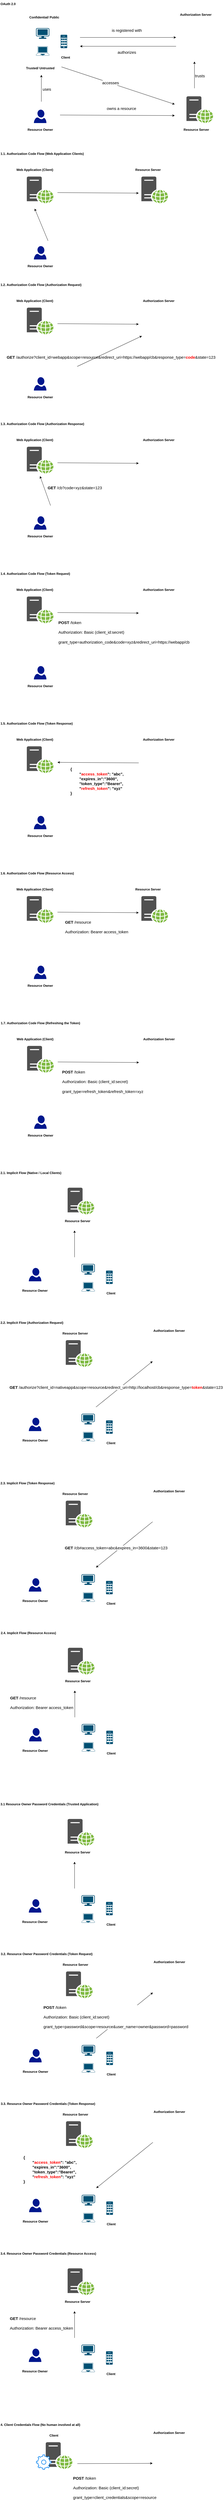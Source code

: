<mxfile version="22.0.3" type="device">
  <diagram name="Page-1" id="rOP6ctR5yddBFuTEChVt">
    <mxGraphModel dx="1434" dy="768" grid="1" gridSize="10" guides="1" tooltips="1" connect="1" arrows="1" fold="1" page="1" pageScale="1" pageWidth="850" pageHeight="1100" math="0" shadow="0">
      <root>
        <mxCell id="0" />
        <mxCell id="1" parent="0" />
        <mxCell id="ym7iFBfE9K6HRXhtIgnz-197" value="" style="sketch=0;pointerEvents=1;shadow=0;dashed=0;html=1;strokeColor=none;fillColor=#505050;labelPosition=center;verticalLabelPosition=bottom;verticalAlign=top;outlineConnect=0;align=center;shape=mxgraph.office.servers.web_server_green;" vertex="1" parent="1">
          <mxGeometry x="171.52" y="9130" width="100" height="100" as="geometry" />
        </mxCell>
        <mxCell id="ISEMEK32AtSjPsTAnuX--1" value="" style="sketch=0;pointerEvents=1;shadow=0;dashed=0;html=1;strokeColor=none;fillColor=#505050;labelPosition=center;verticalLabelPosition=bottom;verticalAlign=top;outlineConnect=0;align=center;shape=mxgraph.office.servers.web_server_green;" parent="1" vertex="1">
          <mxGeometry x="699" y="360" width="100" height="100" as="geometry" />
        </mxCell>
        <mxCell id="ISEMEK32AtSjPsTAnuX--4" value="" style="shape=image;html=1;verticalAlign=top;verticalLabelPosition=bottom;labelBackgroundColor=#ffffff;imageAspect=0;aspect=fixed;image=https://cdn2.iconfinder.com/data/icons/whcompare-isometric-web-hosting-servers/50/secure-server-128.png" parent="1" vertex="1">
          <mxGeometry x="671" y="80" width="128" height="128" as="geometry" />
        </mxCell>
        <mxCell id="ISEMEK32AtSjPsTAnuX--5" value="" style="sketch=0;aspect=fixed;pointerEvents=1;shadow=0;dashed=0;html=1;strokeColor=none;labelPosition=center;verticalLabelPosition=bottom;verticalAlign=top;align=center;fillColor=#00188D;shape=mxgraph.azure.user" parent="1" vertex="1">
          <mxGeometry x="127" y="410" width="47.01" height="50" as="geometry" />
        </mxCell>
        <mxCell id="ISEMEK32AtSjPsTAnuX--7" value="" style="points=[[0.03,0.03,0],[0.5,0,0],[0.97,0.03,0],[1,0.4,0],[0.97,0.745,0],[0.5,1,0],[0.03,0.745,0],[0,0.4,0]];verticalLabelPosition=bottom;sketch=0;html=1;verticalAlign=top;aspect=fixed;align=center;pointerEvents=1;shape=mxgraph.cisco19.workstation;fillColor=#005073;strokeColor=none;" parent="1" vertex="1">
          <mxGeometry x="135" y="105" width="50" height="40" as="geometry" />
        </mxCell>
        <mxCell id="ISEMEK32AtSjPsTAnuX--8" value="" style="points=[[0.13,0.02,0],[0.5,0,0],[0.87,0.02,0],[0.885,0.4,0],[0.985,0.985,0],[0.5,1,0],[0.015,0.985,0],[0.115,0.4,0]];verticalLabelPosition=bottom;sketch=0;html=1;verticalAlign=top;aspect=fixed;align=center;pointerEvents=1;shape=mxgraph.cisco19.laptop;fillColor=#005073;strokeColor=none;" parent="1" vertex="1">
          <mxGeometry x="135" y="173" width="50" height="35" as="geometry" />
        </mxCell>
        <mxCell id="ISEMEK32AtSjPsTAnuX--9" value="" style="sketch=0;points=[[0.015,0.015,0],[0.985,0.015,0],[0.985,0.985,0],[0.015,0.985,0],[0.25,0,0],[0.5,0,0],[0.75,0,0],[1,0.25,0],[1,0.5,0],[1,0.75,0],[0.75,1,0],[0.5,1,0],[0.25,1,0],[0,0.75,0],[0,0.5,0],[0,0.25,0]];verticalLabelPosition=bottom;html=1;verticalAlign=top;aspect=fixed;align=center;pointerEvents=1;shape=mxgraph.cisco19.cell_phone;fillColor=#005073;strokeColor=none;" parent="1" vertex="1">
          <mxGeometry x="227" y="130" width="25" height="50" as="geometry" />
        </mxCell>
        <mxCell id="ISEMEK32AtSjPsTAnuX--10" value="" style="shape=image;html=1;verticalAlign=top;verticalLabelPosition=bottom;labelBackgroundColor=#ffffff;imageAspect=0;aspect=fixed;image=https://cdn2.iconfinder.com/data/icons/whcompare-isometric-web-hosting-servers/50/ssl-certificate-128.png" parent="1" vertex="1">
          <mxGeometry x="20" y="100" width="100" height="100" as="geometry" />
        </mxCell>
        <mxCell id="ISEMEK32AtSjPsTAnuX--11" value="Client" style="text;html=1;strokeColor=none;fillColor=none;align=center;verticalAlign=middle;whiteSpace=wrap;rounded=0;fontStyle=1" parent="1" vertex="1">
          <mxGeometry x="215.51" y="200" width="60" height="30" as="geometry" />
        </mxCell>
        <mxCell id="ISEMEK32AtSjPsTAnuX--12" value="Resource Owner" style="text;html=1;strokeColor=none;fillColor=none;align=center;verticalAlign=middle;whiteSpace=wrap;rounded=0;fontStyle=1" parent="1" vertex="1">
          <mxGeometry x="85.51" y="470" width="130" height="30" as="geometry" />
        </mxCell>
        <mxCell id="ISEMEK32AtSjPsTAnuX--13" value="Resource Server" style="text;html=1;strokeColor=none;fillColor=none;align=center;verticalAlign=middle;whiteSpace=wrap;rounded=0;fontStyle=1" parent="1" vertex="1">
          <mxGeometry x="671" y="470" width="130" height="30" as="geometry" />
        </mxCell>
        <mxCell id="ISEMEK32AtSjPsTAnuX--14" value="Authorization Server" style="text;html=1;strokeColor=none;fillColor=none;align=center;verticalAlign=middle;whiteSpace=wrap;rounded=0;fontStyle=1" parent="1" vertex="1">
          <mxGeometry x="669" y="40" width="130" height="30" as="geometry" />
        </mxCell>
        <mxCell id="ISEMEK32AtSjPsTAnuX--15" value="Confidential/ Public" style="text;html=1;strokeColor=none;fillColor=none;align=center;verticalAlign=middle;whiteSpace=wrap;rounded=0;fontStyle=1" parent="1" vertex="1">
          <mxGeometry x="85.51" y="50" width="160" height="30" as="geometry" />
        </mxCell>
        <mxCell id="ISEMEK32AtSjPsTAnuX--16" value="Trusted/ Untrusted" style="text;html=1;strokeColor=none;fillColor=none;align=center;verticalAlign=middle;whiteSpace=wrap;rounded=0;fontStyle=1" parent="1" vertex="1">
          <mxGeometry x="70.51" y="240" width="160" height="30" as="geometry" />
        </mxCell>
        <mxCell id="ISEMEK32AtSjPsTAnuX--17" value="" style="endArrow=classic;html=1;rounded=0;" parent="1" edge="1">
          <mxGeometry width="50" height="50" relative="1" as="geometry">
            <mxPoint x="300" y="140" as="sourcePoint" />
            <mxPoint x="660" y="140" as="targetPoint" />
          </mxGeometry>
        </mxCell>
        <mxCell id="ISEMEK32AtSjPsTAnuX--19" value="" style="endArrow=none;html=1;rounded=0;startArrow=classic;startFill=1;endFill=0;" parent="1" edge="1">
          <mxGeometry width="50" height="50" relative="1" as="geometry">
            <mxPoint x="300" y="173" as="sourcePoint" />
            <mxPoint x="660" y="173" as="targetPoint" />
          </mxGeometry>
        </mxCell>
        <mxCell id="ISEMEK32AtSjPsTAnuX--20" value="" style="endArrow=classic;html=1;rounded=0;" parent="1" edge="1">
          <mxGeometry width="50" height="50" relative="1" as="geometry">
            <mxPoint x="155" y="380" as="sourcePoint" />
            <mxPoint x="155" y="280" as="targetPoint" />
          </mxGeometry>
        </mxCell>
        <mxCell id="ISEMEK32AtSjPsTAnuX--21" value="uses" style="text;html=1;align=center;verticalAlign=middle;resizable=0;points=[];autosize=1;strokeColor=none;fillColor=none;fontSize=15;" parent="1" vertex="1">
          <mxGeometry x="145" y="318" width="60" height="30" as="geometry" />
        </mxCell>
        <mxCell id="ISEMEK32AtSjPsTAnuX--23" value="is registered with" style="text;html=1;align=center;verticalAlign=middle;resizable=0;points=[];autosize=1;strokeColor=none;fillColor=none;fontSize=15;" parent="1" vertex="1">
          <mxGeometry x="405" y="98" width="140" height="30" as="geometry" />
        </mxCell>
        <mxCell id="ISEMEK32AtSjPsTAnuX--24" value="authorizes" style="text;html=1;align=center;verticalAlign=middle;resizable=0;points=[];autosize=1;strokeColor=none;fillColor=none;fontSize=15;" parent="1" vertex="1">
          <mxGeometry x="430" y="180" width="90" height="30" as="geometry" />
        </mxCell>
        <mxCell id="ISEMEK32AtSjPsTAnuX--25" value="" style="endArrow=classic;html=1;rounded=0;" parent="1" edge="1">
          <mxGeometry width="50" height="50" relative="1" as="geometry">
            <mxPoint x="729" y="330" as="sourcePoint" />
            <mxPoint x="729" y="230" as="targetPoint" />
          </mxGeometry>
        </mxCell>
        <mxCell id="ISEMEK32AtSjPsTAnuX--26" value="trusts" style="text;html=1;align=center;verticalAlign=middle;resizable=0;points=[];autosize=1;strokeColor=none;fillColor=none;fontSize=15;" parent="1" vertex="1">
          <mxGeometry x="719" y="268" width="60" height="30" as="geometry" />
        </mxCell>
        <mxCell id="ISEMEK32AtSjPsTAnuX--27" value="" style="endArrow=classic;html=1;rounded=0;" parent="1" edge="1">
          <mxGeometry width="50" height="50" relative="1" as="geometry">
            <mxPoint x="225" y="430" as="sourcePoint" />
            <mxPoint x="655" y="432" as="targetPoint" />
          </mxGeometry>
        </mxCell>
        <mxCell id="ISEMEK32AtSjPsTAnuX--28" value="owns a resource" style="text;html=1;align=center;verticalAlign=middle;resizable=0;points=[];autosize=1;strokeColor=none;fillColor=none;fontSize=15;" parent="1" vertex="1">
          <mxGeometry x="390" y="390" width="130" height="30" as="geometry" />
        </mxCell>
        <mxCell id="ISEMEK32AtSjPsTAnuX--29" value="" style="endArrow=classic;html=1;rounded=0;" parent="1" edge="1">
          <mxGeometry width="50" height="50" relative="1" as="geometry">
            <mxPoint x="230.51" y="250" as="sourcePoint" />
            <mxPoint x="655" y="390" as="targetPoint" />
          </mxGeometry>
        </mxCell>
        <mxCell id="ISEMEK32AtSjPsTAnuX--30" value="accesses" style="edgeLabel;html=1;align=center;verticalAlign=middle;resizable=0;points=[];fontSize=15;" parent="ISEMEK32AtSjPsTAnuX--29" vertex="1" connectable="0">
          <mxGeometry x="-0.138" y="1" relative="1" as="geometry">
            <mxPoint y="-1" as="offset" />
          </mxGeometry>
        </mxCell>
        <mxCell id="ISEMEK32AtSjPsTAnuX--31" value="OAuth 2.0" style="text;html=1;strokeColor=none;fillColor=none;align=left;verticalAlign=middle;whiteSpace=wrap;rounded=0;fontStyle=1" parent="1" vertex="1">
          <mxGeometry width="160" height="30" as="geometry" />
        </mxCell>
        <mxCell id="ym7iFBfE9K6HRXhtIgnz-1" value="1.1. Authorization Code Flow (Web Application Clients)" style="text;html=1;strokeColor=none;fillColor=none;align=left;verticalAlign=middle;whiteSpace=wrap;rounded=0;fontStyle=1" vertex="1" parent="1">
          <mxGeometry y="560" width="320" height="30" as="geometry" />
        </mxCell>
        <mxCell id="ym7iFBfE9K6HRXhtIgnz-2" value="" style="sketch=0;aspect=fixed;pointerEvents=1;shadow=0;dashed=0;html=1;strokeColor=none;labelPosition=center;verticalLabelPosition=bottom;verticalAlign=top;align=center;fillColor=#00188D;shape=mxgraph.azure.user" vertex="1" parent="1">
          <mxGeometry x="127" y="920" width="47.01" height="50" as="geometry" />
        </mxCell>
        <mxCell id="ym7iFBfE9K6HRXhtIgnz-3" value="Resource Owner" style="text;html=1;strokeColor=none;fillColor=none;align=center;verticalAlign=middle;whiteSpace=wrap;rounded=0;fontStyle=1" vertex="1" parent="1">
          <mxGeometry x="85.51" y="980" width="130" height="30" as="geometry" />
        </mxCell>
        <mxCell id="ym7iFBfE9K6HRXhtIgnz-4" value="" style="shape=image;html=1;verticalAlign=top;verticalLabelPosition=bottom;labelBackgroundColor=#ffffff;imageAspect=0;aspect=fixed;image=https://cdn2.iconfinder.com/data/icons/whcompare-isometric-web-hosting-servers/50/ssl-certificate-128.png" vertex="1" parent="1">
          <mxGeometry x="189.5" y="880" width="100" height="100" as="geometry" />
        </mxCell>
        <mxCell id="ym7iFBfE9K6HRXhtIgnz-5" value="" style="sketch=0;pointerEvents=1;shadow=0;dashed=0;html=1;strokeColor=none;fillColor=#505050;labelPosition=center;verticalLabelPosition=bottom;verticalAlign=top;outlineConnect=0;align=center;shape=mxgraph.office.servers.web_server_green;" vertex="1" parent="1">
          <mxGeometry x="100.51" y="660" width="100" height="100" as="geometry" />
        </mxCell>
        <mxCell id="ym7iFBfE9K6HRXhtIgnz-6" value="" style="sketch=0;pointerEvents=1;shadow=0;dashed=0;html=1;strokeColor=none;fillColor=#505050;labelPosition=center;verticalLabelPosition=bottom;verticalAlign=top;outlineConnect=0;align=center;shape=mxgraph.office.servers.web_server_green;" vertex="1" parent="1">
          <mxGeometry x="530" y="660" width="100" height="100" as="geometry" />
        </mxCell>
        <mxCell id="ym7iFBfE9K6HRXhtIgnz-7" value="" style="endArrow=classic;html=1;rounded=0;" edge="1" parent="1">
          <mxGeometry width="50" height="50" relative="1" as="geometry">
            <mxPoint x="215.51" y="720" as="sourcePoint" />
            <mxPoint x="520" y="722" as="targetPoint" />
          </mxGeometry>
        </mxCell>
        <mxCell id="ym7iFBfE9K6HRXhtIgnz-8" value="Resource Server" style="text;html=1;strokeColor=none;fillColor=none;align=center;verticalAlign=middle;whiteSpace=wrap;rounded=0;fontStyle=1" vertex="1" parent="1">
          <mxGeometry x="490" y="620" width="130" height="30" as="geometry" />
        </mxCell>
        <mxCell id="ym7iFBfE9K6HRXhtIgnz-9" value="Web Application (Client)" style="text;html=1;strokeColor=none;fillColor=none;align=center;verticalAlign=middle;whiteSpace=wrap;rounded=0;fontStyle=1" vertex="1" parent="1">
          <mxGeometry x="59.5" y="620" width="140.5" height="30" as="geometry" />
        </mxCell>
        <mxCell id="ym7iFBfE9K6HRXhtIgnz-10" value="" style="endArrow=classic;html=1;rounded=0;" edge="1" parent="1">
          <mxGeometry width="50" height="50" relative="1" as="geometry">
            <mxPoint x="180" y="900" as="sourcePoint" />
            <mxPoint x="130" y="780" as="targetPoint" />
          </mxGeometry>
        </mxCell>
        <mxCell id="ym7iFBfE9K6HRXhtIgnz-11" value="1.2. Authorization Code Flow (Authorization Request)" style="text;html=1;strokeColor=none;fillColor=none;align=left;verticalAlign=middle;whiteSpace=wrap;rounded=0;fontStyle=1" vertex="1" parent="1">
          <mxGeometry y="1050" width="320" height="30" as="geometry" />
        </mxCell>
        <mxCell id="ym7iFBfE9K6HRXhtIgnz-12" value="" style="sketch=0;aspect=fixed;pointerEvents=1;shadow=0;dashed=0;html=1;strokeColor=none;labelPosition=center;verticalLabelPosition=bottom;verticalAlign=top;align=center;fillColor=#00188D;shape=mxgraph.azure.user" vertex="1" parent="1">
          <mxGeometry x="127" y="1410" width="47.01" height="50" as="geometry" />
        </mxCell>
        <mxCell id="ym7iFBfE9K6HRXhtIgnz-13" value="Resource Owner" style="text;html=1;strokeColor=none;fillColor=none;align=center;verticalAlign=middle;whiteSpace=wrap;rounded=0;fontStyle=1" vertex="1" parent="1">
          <mxGeometry x="85.51" y="1470" width="130" height="30" as="geometry" />
        </mxCell>
        <mxCell id="ym7iFBfE9K6HRXhtIgnz-14" value="" style="shape=image;html=1;verticalAlign=top;verticalLabelPosition=bottom;labelBackgroundColor=#ffffff;imageAspect=0;aspect=fixed;image=https://cdn2.iconfinder.com/data/icons/whcompare-isometric-web-hosting-servers/50/ssl-certificate-128.png" vertex="1" parent="1">
          <mxGeometry x="189.5" y="1370" width="100" height="100" as="geometry" />
        </mxCell>
        <mxCell id="ym7iFBfE9K6HRXhtIgnz-15" value="" style="sketch=0;pointerEvents=1;shadow=0;dashed=0;html=1;strokeColor=none;fillColor=#505050;labelPosition=center;verticalLabelPosition=bottom;verticalAlign=top;outlineConnect=0;align=center;shape=mxgraph.office.servers.web_server_green;" vertex="1" parent="1">
          <mxGeometry x="100.51" y="1150" width="100" height="100" as="geometry" />
        </mxCell>
        <mxCell id="ym7iFBfE9K6HRXhtIgnz-17" value="" style="endArrow=classic;html=1;rounded=0;" edge="1" parent="1">
          <mxGeometry width="50" height="50" relative="1" as="geometry">
            <mxPoint x="215.51" y="1210" as="sourcePoint" />
            <mxPoint x="520" y="1212" as="targetPoint" />
          </mxGeometry>
        </mxCell>
        <mxCell id="ym7iFBfE9K6HRXhtIgnz-19" value="Web Application (Client)" style="text;html=1;strokeColor=none;fillColor=none;align=center;verticalAlign=middle;whiteSpace=wrap;rounded=0;fontStyle=1" vertex="1" parent="1">
          <mxGeometry x="59.5" y="1110" width="140.5" height="30" as="geometry" />
        </mxCell>
        <mxCell id="ym7iFBfE9K6HRXhtIgnz-20" value="" style="endArrow=classic;html=1;rounded=0;entryX=0;entryY=0.75;entryDx=0;entryDy=0;exitX=1;exitY=0;exitDx=0;exitDy=0;" edge="1" parent="1" source="ym7iFBfE9K6HRXhtIgnz-14" target="ym7iFBfE9K6HRXhtIgnz-21">
          <mxGeometry width="50" height="50" relative="1" as="geometry">
            <mxPoint x="180" y="1390" as="sourcePoint" />
            <mxPoint x="130" y="1270" as="targetPoint" />
          </mxGeometry>
        </mxCell>
        <mxCell id="ym7iFBfE9K6HRXhtIgnz-21" value="" style="shape=image;html=1;verticalAlign=top;verticalLabelPosition=bottom;labelBackgroundColor=#ffffff;imageAspect=0;aspect=fixed;image=https://cdn2.iconfinder.com/data/icons/whcompare-isometric-web-hosting-servers/50/secure-server-128.png" vertex="1" parent="1">
          <mxGeometry x="532" y="1160" width="128" height="128" as="geometry" />
        </mxCell>
        <mxCell id="ym7iFBfE9K6HRXhtIgnz-22" value="Authorization Server" style="text;html=1;strokeColor=none;fillColor=none;align=center;verticalAlign=middle;whiteSpace=wrap;rounded=0;fontStyle=1" vertex="1" parent="1">
          <mxGeometry x="530" y="1110" width="130" height="30" as="geometry" />
        </mxCell>
        <mxCell id="ym7iFBfE9K6HRXhtIgnz-23" value="&lt;b style=&quot;font-size: 15px;&quot;&gt;GET &lt;/b&gt;/authorize?client_id=webapp&amp;amp;scope=resource&amp;amp;redirect_uri=https://webapp/cb&amp;amp;response_type=&lt;b style=&quot;font-size: 15px;&quot;&gt;&lt;font color=&quot;#ff0000&quot; style=&quot;font-size: 15px;&quot;&gt;code&lt;/font&gt;&lt;/b&gt;&amp;amp;state=123" style="text;html=1;align=center;verticalAlign=middle;resizable=0;points=[];autosize=1;strokeColor=none;fillColor=none;fontSize=15;" vertex="1" parent="1">
          <mxGeometry x="11.01" y="1320" width="810" height="30" as="geometry" />
        </mxCell>
        <mxCell id="ym7iFBfE9K6HRXhtIgnz-24" value="1.3. Authorization Code Flow (Authorization Response)" style="text;html=1;strokeColor=none;fillColor=none;align=left;verticalAlign=middle;whiteSpace=wrap;rounded=0;fontStyle=1" vertex="1" parent="1">
          <mxGeometry y="1570" width="320" height="30" as="geometry" />
        </mxCell>
        <mxCell id="ym7iFBfE9K6HRXhtIgnz-25" value="" style="sketch=0;aspect=fixed;pointerEvents=1;shadow=0;dashed=0;html=1;strokeColor=none;labelPosition=center;verticalLabelPosition=bottom;verticalAlign=top;align=center;fillColor=#00188D;shape=mxgraph.azure.user" vertex="1" parent="1">
          <mxGeometry x="127" y="1930" width="47.01" height="50" as="geometry" />
        </mxCell>
        <mxCell id="ym7iFBfE9K6HRXhtIgnz-26" value="Resource Owner" style="text;html=1;strokeColor=none;fillColor=none;align=center;verticalAlign=middle;whiteSpace=wrap;rounded=0;fontStyle=1" vertex="1" parent="1">
          <mxGeometry x="85.51" y="1990" width="130" height="30" as="geometry" />
        </mxCell>
        <mxCell id="ym7iFBfE9K6HRXhtIgnz-27" value="" style="shape=image;html=1;verticalAlign=top;verticalLabelPosition=bottom;labelBackgroundColor=#ffffff;imageAspect=0;aspect=fixed;image=https://cdn2.iconfinder.com/data/icons/whcompare-isometric-web-hosting-servers/50/ssl-certificate-128.png" vertex="1" parent="1">
          <mxGeometry x="189.5" y="1890" width="100" height="100" as="geometry" />
        </mxCell>
        <mxCell id="ym7iFBfE9K6HRXhtIgnz-28" value="" style="sketch=0;pointerEvents=1;shadow=0;dashed=0;html=1;strokeColor=none;fillColor=#505050;labelPosition=center;verticalLabelPosition=bottom;verticalAlign=top;outlineConnect=0;align=center;shape=mxgraph.office.servers.web_server_green;" vertex="1" parent="1">
          <mxGeometry x="100.51" y="1670" width="100" height="100" as="geometry" />
        </mxCell>
        <mxCell id="ym7iFBfE9K6HRXhtIgnz-29" value="" style="endArrow=classic;html=1;rounded=0;" edge="1" parent="1">
          <mxGeometry width="50" height="50" relative="1" as="geometry">
            <mxPoint x="215.51" y="1730" as="sourcePoint" />
            <mxPoint x="520" y="1732" as="targetPoint" />
          </mxGeometry>
        </mxCell>
        <mxCell id="ym7iFBfE9K6HRXhtIgnz-30" value="Web Application (Client)" style="text;html=1;strokeColor=none;fillColor=none;align=center;verticalAlign=middle;whiteSpace=wrap;rounded=0;fontStyle=1" vertex="1" parent="1">
          <mxGeometry x="59.5" y="1630" width="140.5" height="30" as="geometry" />
        </mxCell>
        <mxCell id="ym7iFBfE9K6HRXhtIgnz-31" value="" style="endArrow=classic;html=1;rounded=0;exitX=0;exitY=0;exitDx=0;exitDy=0;" edge="1" parent="1" source="ym7iFBfE9K6HRXhtIgnz-27">
          <mxGeometry width="50" height="50" relative="1" as="geometry">
            <mxPoint x="180" y="1910" as="sourcePoint" />
            <mxPoint x="150" y="1780" as="targetPoint" />
          </mxGeometry>
        </mxCell>
        <mxCell id="ym7iFBfE9K6HRXhtIgnz-32" value="" style="shape=image;html=1;verticalAlign=top;verticalLabelPosition=bottom;labelBackgroundColor=#ffffff;imageAspect=0;aspect=fixed;image=https://cdn2.iconfinder.com/data/icons/whcompare-isometric-web-hosting-servers/50/secure-server-128.png" vertex="1" parent="1">
          <mxGeometry x="532" y="1680" width="128" height="128" as="geometry" />
        </mxCell>
        <mxCell id="ym7iFBfE9K6HRXhtIgnz-33" value="Authorization Server" style="text;html=1;strokeColor=none;fillColor=none;align=center;verticalAlign=middle;whiteSpace=wrap;rounded=0;fontStyle=1" vertex="1" parent="1">
          <mxGeometry x="530" y="1630" width="130" height="30" as="geometry" />
        </mxCell>
        <mxCell id="ym7iFBfE9K6HRXhtIgnz-34" value="&lt;b style=&quot;font-size: 15px;&quot;&gt;GET &lt;/b&gt;/cb?code=xyz&amp;amp;state=123" style="text;html=1;align=center;verticalAlign=middle;resizable=0;points=[];autosize=1;strokeColor=none;fillColor=none;fontSize=15;" vertex="1" parent="1">
          <mxGeometry x="165" y="1808" width="230" height="30" as="geometry" />
        </mxCell>
        <mxCell id="ym7iFBfE9K6HRXhtIgnz-35" value="1.4. Authorization Code Flow (Token Request)" style="text;html=1;strokeColor=none;fillColor=none;align=left;verticalAlign=middle;whiteSpace=wrap;rounded=0;fontStyle=1" vertex="1" parent="1">
          <mxGeometry y="2130" width="320" height="30" as="geometry" />
        </mxCell>
        <mxCell id="ym7iFBfE9K6HRXhtIgnz-36" value="" style="sketch=0;aspect=fixed;pointerEvents=1;shadow=0;dashed=0;html=1;strokeColor=none;labelPosition=center;verticalLabelPosition=bottom;verticalAlign=top;align=center;fillColor=#00188D;shape=mxgraph.azure.user" vertex="1" parent="1">
          <mxGeometry x="127" y="2490" width="47.01" height="50" as="geometry" />
        </mxCell>
        <mxCell id="ym7iFBfE9K6HRXhtIgnz-37" value="Resource Owner" style="text;html=1;strokeColor=none;fillColor=none;align=center;verticalAlign=middle;whiteSpace=wrap;rounded=0;fontStyle=1" vertex="1" parent="1">
          <mxGeometry x="85.51" y="2550" width="130" height="30" as="geometry" />
        </mxCell>
        <mxCell id="ym7iFBfE9K6HRXhtIgnz-38" value="" style="shape=image;html=1;verticalAlign=top;verticalLabelPosition=bottom;labelBackgroundColor=#ffffff;imageAspect=0;aspect=fixed;image=https://cdn2.iconfinder.com/data/icons/whcompare-isometric-web-hosting-servers/50/ssl-certificate-128.png" vertex="1" parent="1">
          <mxGeometry x="189.5" y="2450" width="100" height="100" as="geometry" />
        </mxCell>
        <mxCell id="ym7iFBfE9K6HRXhtIgnz-39" value="" style="sketch=0;pointerEvents=1;shadow=0;dashed=0;html=1;strokeColor=none;fillColor=#505050;labelPosition=center;verticalLabelPosition=bottom;verticalAlign=top;outlineConnect=0;align=center;shape=mxgraph.office.servers.web_server_green;" vertex="1" parent="1">
          <mxGeometry x="100.51" y="2230" width="100" height="100" as="geometry" />
        </mxCell>
        <mxCell id="ym7iFBfE9K6HRXhtIgnz-40" value="" style="endArrow=classic;html=1;rounded=0;" edge="1" parent="1">
          <mxGeometry width="50" height="50" relative="1" as="geometry">
            <mxPoint x="215.51" y="2290" as="sourcePoint" />
            <mxPoint x="520" y="2292" as="targetPoint" />
          </mxGeometry>
        </mxCell>
        <mxCell id="ym7iFBfE9K6HRXhtIgnz-41" value="Web Application (Client)" style="text;html=1;strokeColor=none;fillColor=none;align=center;verticalAlign=middle;whiteSpace=wrap;rounded=0;fontStyle=1" vertex="1" parent="1">
          <mxGeometry x="59.5" y="2190" width="140.5" height="30" as="geometry" />
        </mxCell>
        <mxCell id="ym7iFBfE9K6HRXhtIgnz-43" value="" style="shape=image;html=1;verticalAlign=top;verticalLabelPosition=bottom;labelBackgroundColor=#ffffff;imageAspect=0;aspect=fixed;image=https://cdn2.iconfinder.com/data/icons/whcompare-isometric-web-hosting-servers/50/secure-server-128.png" vertex="1" parent="1">
          <mxGeometry x="532" y="2240" width="128" height="128" as="geometry" />
        </mxCell>
        <mxCell id="ym7iFBfE9K6HRXhtIgnz-44" value="Authorization Server" style="text;html=1;strokeColor=none;fillColor=none;align=center;verticalAlign=middle;whiteSpace=wrap;rounded=0;fontStyle=1" vertex="1" parent="1">
          <mxGeometry x="530" y="2190" width="130" height="30" as="geometry" />
        </mxCell>
        <mxCell id="ym7iFBfE9K6HRXhtIgnz-45" value="&lt;b style=&quot;font-size: 15px;&quot;&gt;POST &lt;/b&gt;/token&lt;br style=&quot;font-size: 15px;&quot;&gt;&lt;br style=&quot;font-size: 15px;&quot;&gt;Authorization: Basic (client_id:secret)" style="text;html=1;align=left;verticalAlign=middle;resizable=0;points=[];autosize=1;strokeColor=none;fillColor=none;fontSize=15;" vertex="1" parent="1">
          <mxGeometry x="216.51" y="2310" width="270" height="70" as="geometry" />
        </mxCell>
        <mxCell id="ym7iFBfE9K6HRXhtIgnz-46" value="grant_type=authorization_code&amp;amp;code=xyz&amp;amp;redirect_uri=https://webapp/cb" style="text;html=1;align=left;verticalAlign=middle;resizable=0;points=[];autosize=1;strokeColor=none;fillColor=none;fontSize=15;" vertex="1" parent="1">
          <mxGeometry x="216.51" y="2385" width="520" height="30" as="geometry" />
        </mxCell>
        <mxCell id="ym7iFBfE9K6HRXhtIgnz-47" value="1.5. Authorization Code Flow (Token Response)" style="text;html=1;strokeColor=none;fillColor=none;align=left;verticalAlign=middle;whiteSpace=wrap;rounded=0;fontStyle=1" vertex="1" parent="1">
          <mxGeometry y="2690" width="320" height="30" as="geometry" />
        </mxCell>
        <mxCell id="ym7iFBfE9K6HRXhtIgnz-48" value="" style="sketch=0;aspect=fixed;pointerEvents=1;shadow=0;dashed=0;html=1;strokeColor=none;labelPosition=center;verticalLabelPosition=bottom;verticalAlign=top;align=center;fillColor=#00188D;shape=mxgraph.azure.user" vertex="1" parent="1">
          <mxGeometry x="127" y="3050" width="47.01" height="50" as="geometry" />
        </mxCell>
        <mxCell id="ym7iFBfE9K6HRXhtIgnz-49" value="Resource Owner" style="text;html=1;strokeColor=none;fillColor=none;align=center;verticalAlign=middle;whiteSpace=wrap;rounded=0;fontStyle=1" vertex="1" parent="1">
          <mxGeometry x="85.51" y="3110" width="130" height="30" as="geometry" />
        </mxCell>
        <mxCell id="ym7iFBfE9K6HRXhtIgnz-50" value="" style="shape=image;html=1;verticalAlign=top;verticalLabelPosition=bottom;labelBackgroundColor=#ffffff;imageAspect=0;aspect=fixed;image=https://cdn2.iconfinder.com/data/icons/whcompare-isometric-web-hosting-servers/50/ssl-certificate-128.png" vertex="1" parent="1">
          <mxGeometry x="189.5" y="3010" width="100" height="100" as="geometry" />
        </mxCell>
        <mxCell id="ym7iFBfE9K6HRXhtIgnz-51" value="" style="sketch=0;pointerEvents=1;shadow=0;dashed=0;html=1;strokeColor=none;fillColor=#505050;labelPosition=center;verticalLabelPosition=bottom;verticalAlign=top;outlineConnect=0;align=center;shape=mxgraph.office.servers.web_server_green;" vertex="1" parent="1">
          <mxGeometry x="100.51" y="2790" width="100" height="100" as="geometry" />
        </mxCell>
        <mxCell id="ym7iFBfE9K6HRXhtIgnz-52" value="" style="endArrow=none;html=1;rounded=0;startArrow=classic;startFill=1;endFill=0;" edge="1" parent="1">
          <mxGeometry width="50" height="50" relative="1" as="geometry">
            <mxPoint x="215.51" y="2850" as="sourcePoint" />
            <mxPoint x="520" y="2852" as="targetPoint" />
          </mxGeometry>
        </mxCell>
        <mxCell id="ym7iFBfE9K6HRXhtIgnz-53" value="Web Application (Client)" style="text;html=1;strokeColor=none;fillColor=none;align=center;verticalAlign=middle;whiteSpace=wrap;rounded=0;fontStyle=1" vertex="1" parent="1">
          <mxGeometry x="59.5" y="2750" width="140.5" height="30" as="geometry" />
        </mxCell>
        <mxCell id="ym7iFBfE9K6HRXhtIgnz-54" value="" style="shape=image;html=1;verticalAlign=top;verticalLabelPosition=bottom;labelBackgroundColor=#ffffff;imageAspect=0;aspect=fixed;image=https://cdn2.iconfinder.com/data/icons/whcompare-isometric-web-hosting-servers/50/secure-server-128.png" vertex="1" parent="1">
          <mxGeometry x="532" y="2800" width="128" height="128" as="geometry" />
        </mxCell>
        <mxCell id="ym7iFBfE9K6HRXhtIgnz-55" value="Authorization Server" style="text;html=1;strokeColor=none;fillColor=none;align=center;verticalAlign=middle;whiteSpace=wrap;rounded=0;fontStyle=1" vertex="1" parent="1">
          <mxGeometry x="530" y="2750" width="130" height="30" as="geometry" />
        </mxCell>
        <mxCell id="ym7iFBfE9K6HRXhtIgnz-56" value="&lt;b style=&quot;font-size: 15px;&quot;&gt;{&lt;br style=&quot;font-size: 15px;&quot;&gt;&lt;span style=&quot;white-space: pre; font-size: 15px;&quot;&gt;&#x9;&lt;/span&gt;&quot;&lt;font color=&quot;#ff0000&quot; style=&quot;font-size: 15px;&quot;&gt;access_token&lt;/font&gt;&quot;: &quot;abc&quot;,&lt;br style=&quot;font-size: 15px;&quot;&gt;&lt;span style=&quot;white-space: pre; font-size: 15px;&quot;&gt;&#x9;&lt;/span&gt;&quot;expires_in&quot;:&quot;3600&quot;,&lt;br style=&quot;font-size: 15px;&quot;&gt;&lt;span style=&quot;white-space: pre; font-size: 15px;&quot;&gt;&#x9;&lt;/span&gt;&quot;token_type&quot;:&quot;Bearer&quot;,&lt;br style=&quot;font-size: 15px;&quot;&gt;&lt;span style=&quot;white-space: pre; font-size: 15px;&quot;&gt;&#x9;&lt;/span&gt;&quot;&lt;font color=&quot;#ff0000&quot; style=&quot;font-size: 15px;&quot;&gt;refresh_token&lt;/font&gt;&quot;: &quot;xyz&quot;&lt;br style=&quot;font-size: 15px;&quot;&gt;}&lt;/b&gt;" style="text;html=1;align=left;verticalAlign=middle;resizable=0;points=[];autosize=1;strokeColor=none;fillColor=none;fontSize=15;" vertex="1" parent="1">
          <mxGeometry x="262" y="2860" width="220" height="120" as="geometry" />
        </mxCell>
        <mxCell id="ym7iFBfE9K6HRXhtIgnz-58" value="1.6. Authorization Code Flow (Resource Access)" style="text;html=1;strokeColor=none;fillColor=none;align=left;verticalAlign=middle;whiteSpace=wrap;rounded=0;fontStyle=1" vertex="1" parent="1">
          <mxGeometry y="3250" width="320" height="30" as="geometry" />
        </mxCell>
        <mxCell id="ym7iFBfE9K6HRXhtIgnz-59" value="" style="sketch=0;aspect=fixed;pointerEvents=1;shadow=0;dashed=0;html=1;strokeColor=none;labelPosition=center;verticalLabelPosition=bottom;verticalAlign=top;align=center;fillColor=#00188D;shape=mxgraph.azure.user" vertex="1" parent="1">
          <mxGeometry x="127" y="3610" width="47.01" height="50" as="geometry" />
        </mxCell>
        <mxCell id="ym7iFBfE9K6HRXhtIgnz-60" value="Resource Owner" style="text;html=1;strokeColor=none;fillColor=none;align=center;verticalAlign=middle;whiteSpace=wrap;rounded=0;fontStyle=1" vertex="1" parent="1">
          <mxGeometry x="85.51" y="3670" width="130" height="30" as="geometry" />
        </mxCell>
        <mxCell id="ym7iFBfE9K6HRXhtIgnz-61" value="" style="shape=image;html=1;verticalAlign=top;verticalLabelPosition=bottom;labelBackgroundColor=#ffffff;imageAspect=0;aspect=fixed;image=https://cdn2.iconfinder.com/data/icons/whcompare-isometric-web-hosting-servers/50/ssl-certificate-128.png" vertex="1" parent="1">
          <mxGeometry x="189.5" y="3570" width="100" height="100" as="geometry" />
        </mxCell>
        <mxCell id="ym7iFBfE9K6HRXhtIgnz-62" value="" style="sketch=0;pointerEvents=1;shadow=0;dashed=0;html=1;strokeColor=none;fillColor=#505050;labelPosition=center;verticalLabelPosition=bottom;verticalAlign=top;outlineConnect=0;align=center;shape=mxgraph.office.servers.web_server_green;" vertex="1" parent="1">
          <mxGeometry x="100.51" y="3350" width="100" height="100" as="geometry" />
        </mxCell>
        <mxCell id="ym7iFBfE9K6HRXhtIgnz-63" value="" style="sketch=0;pointerEvents=1;shadow=0;dashed=0;html=1;strokeColor=none;fillColor=#505050;labelPosition=center;verticalLabelPosition=bottom;verticalAlign=top;outlineConnect=0;align=center;shape=mxgraph.office.servers.web_server_green;" vertex="1" parent="1">
          <mxGeometry x="530" y="3350" width="100" height="100" as="geometry" />
        </mxCell>
        <mxCell id="ym7iFBfE9K6HRXhtIgnz-64" value="" style="endArrow=classic;html=1;rounded=0;" edge="1" parent="1">
          <mxGeometry width="50" height="50" relative="1" as="geometry">
            <mxPoint x="215.51" y="3410" as="sourcePoint" />
            <mxPoint x="520" y="3412" as="targetPoint" />
          </mxGeometry>
        </mxCell>
        <mxCell id="ym7iFBfE9K6HRXhtIgnz-65" value="Resource Server" style="text;html=1;strokeColor=none;fillColor=none;align=center;verticalAlign=middle;whiteSpace=wrap;rounded=0;fontStyle=1" vertex="1" parent="1">
          <mxGeometry x="490" y="3310" width="130" height="30" as="geometry" />
        </mxCell>
        <mxCell id="ym7iFBfE9K6HRXhtIgnz-66" value="Web Application (Client)" style="text;html=1;strokeColor=none;fillColor=none;align=center;verticalAlign=middle;whiteSpace=wrap;rounded=0;fontStyle=1" vertex="1" parent="1">
          <mxGeometry x="59.5" y="3310" width="140.5" height="30" as="geometry" />
        </mxCell>
        <mxCell id="ym7iFBfE9K6HRXhtIgnz-68" value="&lt;b style=&quot;font-size: 15px;&quot;&gt;GET &lt;/b&gt;/resource&lt;br style=&quot;font-size: 15px;&quot;&gt;&lt;br style=&quot;font-size: 15px;&quot;&gt;Authorization: Bearer access_token" style="text;html=1;align=left;verticalAlign=middle;resizable=0;points=[];autosize=1;strokeColor=none;fillColor=none;fontSize=15;" vertex="1" parent="1">
          <mxGeometry x="242" y="3430" width="260" height="70" as="geometry" />
        </mxCell>
        <mxCell id="ym7iFBfE9K6HRXhtIgnz-69" value="1.7. Authorization Code Flow (Refreshing the Token)" style="text;html=1;strokeColor=none;fillColor=none;align=left;verticalAlign=middle;whiteSpace=wrap;rounded=0;fontStyle=1" vertex="1" parent="1">
          <mxGeometry x="1" y="3810" width="320" height="30" as="geometry" />
        </mxCell>
        <mxCell id="ym7iFBfE9K6HRXhtIgnz-70" value="" style="sketch=0;aspect=fixed;pointerEvents=1;shadow=0;dashed=0;html=1;strokeColor=none;labelPosition=center;verticalLabelPosition=bottom;verticalAlign=top;align=center;fillColor=#00188D;shape=mxgraph.azure.user" vertex="1" parent="1">
          <mxGeometry x="128" y="4170" width="47.01" height="50" as="geometry" />
        </mxCell>
        <mxCell id="ym7iFBfE9K6HRXhtIgnz-71" value="Resource Owner" style="text;html=1;strokeColor=none;fillColor=none;align=center;verticalAlign=middle;whiteSpace=wrap;rounded=0;fontStyle=1" vertex="1" parent="1">
          <mxGeometry x="86.51" y="4230" width="130" height="30" as="geometry" />
        </mxCell>
        <mxCell id="ym7iFBfE9K6HRXhtIgnz-72" value="" style="shape=image;html=1;verticalAlign=top;verticalLabelPosition=bottom;labelBackgroundColor=#ffffff;imageAspect=0;aspect=fixed;image=https://cdn2.iconfinder.com/data/icons/whcompare-isometric-web-hosting-servers/50/ssl-certificate-128.png" vertex="1" parent="1">
          <mxGeometry x="190.5" y="4130" width="100" height="100" as="geometry" />
        </mxCell>
        <mxCell id="ym7iFBfE9K6HRXhtIgnz-73" value="" style="sketch=0;pointerEvents=1;shadow=0;dashed=0;html=1;strokeColor=none;fillColor=#505050;labelPosition=center;verticalLabelPosition=bottom;verticalAlign=top;outlineConnect=0;align=center;shape=mxgraph.office.servers.web_server_green;" vertex="1" parent="1">
          <mxGeometry x="101.51" y="3910" width="100" height="100" as="geometry" />
        </mxCell>
        <mxCell id="ym7iFBfE9K6HRXhtIgnz-74" value="" style="endArrow=classic;html=1;rounded=0;" edge="1" parent="1">
          <mxGeometry width="50" height="50" relative="1" as="geometry">
            <mxPoint x="216.51" y="3970" as="sourcePoint" />
            <mxPoint x="521" y="3972" as="targetPoint" />
          </mxGeometry>
        </mxCell>
        <mxCell id="ym7iFBfE9K6HRXhtIgnz-75" value="Web Application (Client)" style="text;html=1;strokeColor=none;fillColor=none;align=center;verticalAlign=middle;whiteSpace=wrap;rounded=0;fontStyle=1" vertex="1" parent="1">
          <mxGeometry x="60.5" y="3870" width="140.5" height="30" as="geometry" />
        </mxCell>
        <mxCell id="ym7iFBfE9K6HRXhtIgnz-76" value="" style="shape=image;html=1;verticalAlign=top;verticalLabelPosition=bottom;labelBackgroundColor=#ffffff;imageAspect=0;aspect=fixed;image=https://cdn2.iconfinder.com/data/icons/whcompare-isometric-web-hosting-servers/50/secure-server-128.png" vertex="1" parent="1">
          <mxGeometry x="533" y="3920" width="128" height="128" as="geometry" />
        </mxCell>
        <mxCell id="ym7iFBfE9K6HRXhtIgnz-77" value="Authorization Server" style="text;html=1;strokeColor=none;fillColor=none;align=center;verticalAlign=middle;whiteSpace=wrap;rounded=0;fontStyle=1" vertex="1" parent="1">
          <mxGeometry x="531" y="3870" width="130" height="30" as="geometry" />
        </mxCell>
        <mxCell id="ym7iFBfE9K6HRXhtIgnz-78" value="&lt;b style=&quot;font-size: 15px;&quot;&gt;POST &lt;/b&gt;/token&lt;br style=&quot;font-size: 15px;&quot;&gt;&lt;br style=&quot;font-size: 15px;&quot;&gt;Authorization: Basic (client_id:secret)" style="text;html=1;align=left;verticalAlign=middle;resizable=0;points=[];autosize=1;strokeColor=none;fillColor=none;fontSize=15;" vertex="1" parent="1">
          <mxGeometry x="230.51" y="3990" width="270" height="70" as="geometry" />
        </mxCell>
        <mxCell id="ym7iFBfE9K6HRXhtIgnz-79" value="grant_type=refresh_token&amp;amp;refresh_token=xyz" style="text;html=1;align=left;verticalAlign=middle;resizable=0;points=[];autosize=1;strokeColor=none;fillColor=none;fontSize=15;" vertex="1" parent="1">
          <mxGeometry x="230.51" y="4065" width="330" height="30" as="geometry" />
        </mxCell>
        <mxCell id="ym7iFBfE9K6HRXhtIgnz-80" value="" style="sketch=0;pointerEvents=1;shadow=0;dashed=0;html=1;strokeColor=none;fillColor=#505050;labelPosition=center;verticalLabelPosition=bottom;verticalAlign=top;outlineConnect=0;align=center;shape=mxgraph.office.servers.web_server_green;" vertex="1" parent="1">
          <mxGeometry x="253.5" y="4440" width="100" height="100" as="geometry" />
        </mxCell>
        <mxCell id="ym7iFBfE9K6HRXhtIgnz-82" value="" style="sketch=0;aspect=fixed;pointerEvents=1;shadow=0;dashed=0;html=1;strokeColor=none;labelPosition=center;verticalLabelPosition=bottom;verticalAlign=top;align=center;fillColor=#00188D;shape=mxgraph.azure.user" vertex="1" parent="1">
          <mxGeometry x="108" y="4740" width="47.01" height="50" as="geometry" />
        </mxCell>
        <mxCell id="ym7iFBfE9K6HRXhtIgnz-83" value="" style="points=[[0.03,0.03,0],[0.5,0,0],[0.97,0.03,0],[1,0.4,0],[0.97,0.745,0],[0.5,1,0],[0.03,0.745,0],[0,0.4,0]];verticalLabelPosition=bottom;sketch=0;html=1;verticalAlign=top;aspect=fixed;align=center;pointerEvents=1;shape=mxgraph.cisco19.workstation;fillColor=#005073;strokeColor=none;" vertex="1" parent="1">
          <mxGeometry x="305.5" y="4725" width="50" height="40" as="geometry" />
        </mxCell>
        <mxCell id="ym7iFBfE9K6HRXhtIgnz-84" value="" style="points=[[0.13,0.02,0],[0.5,0,0],[0.87,0.02,0],[0.885,0.4,0],[0.985,0.985,0],[0.5,1,0],[0.015,0.985,0],[0.115,0.4,0]];verticalLabelPosition=bottom;sketch=0;html=1;verticalAlign=top;aspect=fixed;align=center;pointerEvents=1;shape=mxgraph.cisco19.laptop;fillColor=#005073;strokeColor=none;" vertex="1" parent="1">
          <mxGeometry x="305.5" y="4793" width="50" height="35" as="geometry" />
        </mxCell>
        <mxCell id="ym7iFBfE9K6HRXhtIgnz-85" value="" style="sketch=0;points=[[0.015,0.015,0],[0.985,0.015,0],[0.985,0.985,0],[0.015,0.985,0],[0.25,0,0],[0.5,0,0],[0.75,0,0],[1,0.25,0],[1,0.5,0],[1,0.75,0],[0.75,1,0],[0.5,1,0],[0.25,1,0],[0,0.75,0],[0,0.5,0],[0,0.25,0]];verticalLabelPosition=bottom;html=1;verticalAlign=top;aspect=fixed;align=center;pointerEvents=1;shape=mxgraph.cisco19.cell_phone;fillColor=#005073;strokeColor=none;" vertex="1" parent="1">
          <mxGeometry x="397.5" y="4750" width="25" height="50" as="geometry" />
        </mxCell>
        <mxCell id="ym7iFBfE9K6HRXhtIgnz-86" value="" style="shape=image;html=1;verticalAlign=top;verticalLabelPosition=bottom;labelBackgroundColor=#ffffff;imageAspect=0;aspect=fixed;image=https://cdn2.iconfinder.com/data/icons/whcompare-isometric-web-hosting-servers/50/ssl-certificate-128.png" vertex="1" parent="1">
          <mxGeometry x="190.5" y="4720" width="100" height="100" as="geometry" />
        </mxCell>
        <mxCell id="ym7iFBfE9K6HRXhtIgnz-87" value="Client" style="text;html=1;strokeColor=none;fillColor=none;align=center;verticalAlign=middle;whiteSpace=wrap;rounded=0;fontStyle=1" vertex="1" parent="1">
          <mxGeometry x="386.01" y="4820" width="60" height="30" as="geometry" />
        </mxCell>
        <mxCell id="ym7iFBfE9K6HRXhtIgnz-88" value="Resource Owner" style="text;html=1;strokeColor=none;fillColor=none;align=center;verticalAlign=middle;whiteSpace=wrap;rounded=0;fontStyle=1" vertex="1" parent="1">
          <mxGeometry x="65.75" y="4810" width="130" height="30" as="geometry" />
        </mxCell>
        <mxCell id="ym7iFBfE9K6HRXhtIgnz-89" value="Resource Server" style="text;html=1;strokeColor=none;fillColor=none;align=center;verticalAlign=middle;whiteSpace=wrap;rounded=0;fontStyle=1" vertex="1" parent="1">
          <mxGeometry x="225.5" y="4550" width="130" height="30" as="geometry" />
        </mxCell>
        <mxCell id="ym7iFBfE9K6HRXhtIgnz-94" value="" style="endArrow=classic;html=1;rounded=0;" edge="1" parent="1">
          <mxGeometry width="50" height="50" relative="1" as="geometry">
            <mxPoint x="279.5" y="4700" as="sourcePoint" />
            <mxPoint x="279.5" y="4600" as="targetPoint" />
          </mxGeometry>
        </mxCell>
        <mxCell id="ym7iFBfE9K6HRXhtIgnz-104" value="2.1. Implicit Flow (Native / Local Clients)" style="text;html=1;strokeColor=none;fillColor=none;align=left;verticalAlign=middle;whiteSpace=wrap;rounded=0;fontStyle=1" vertex="1" parent="1">
          <mxGeometry y="4370" width="320" height="30" as="geometry" />
        </mxCell>
        <mxCell id="ym7iFBfE9K6HRXhtIgnz-105" value="" style="sketch=0;pointerEvents=1;shadow=0;dashed=0;html=1;strokeColor=none;fillColor=#505050;labelPosition=center;verticalLabelPosition=bottom;verticalAlign=top;outlineConnect=0;align=center;shape=mxgraph.office.servers.web_server_green;" vertex="1" parent="1">
          <mxGeometry x="246.51" y="5010" width="100" height="100" as="geometry" />
        </mxCell>
        <mxCell id="ym7iFBfE9K6HRXhtIgnz-106" value="" style="sketch=0;aspect=fixed;pointerEvents=1;shadow=0;dashed=0;html=1;strokeColor=none;labelPosition=center;verticalLabelPosition=bottom;verticalAlign=top;align=center;fillColor=#00188D;shape=mxgraph.azure.user" vertex="1" parent="1">
          <mxGeometry x="108" y="5300" width="47.01" height="50" as="geometry" />
        </mxCell>
        <mxCell id="ym7iFBfE9K6HRXhtIgnz-107" value="" style="points=[[0.03,0.03,0],[0.5,0,0],[0.97,0.03,0],[1,0.4,0],[0.97,0.745,0],[0.5,1,0],[0.03,0.745,0],[0,0.4,0]];verticalLabelPosition=bottom;sketch=0;html=1;verticalAlign=top;aspect=fixed;align=center;pointerEvents=1;shape=mxgraph.cisco19.workstation;fillColor=#005073;strokeColor=none;" vertex="1" parent="1">
          <mxGeometry x="305.5" y="5285" width="50" height="40" as="geometry" />
        </mxCell>
        <mxCell id="ym7iFBfE9K6HRXhtIgnz-108" value="" style="points=[[0.13,0.02,0],[0.5,0,0],[0.87,0.02,0],[0.885,0.4,0],[0.985,0.985,0],[0.5,1,0],[0.015,0.985,0],[0.115,0.4,0]];verticalLabelPosition=bottom;sketch=0;html=1;verticalAlign=top;aspect=fixed;align=center;pointerEvents=1;shape=mxgraph.cisco19.laptop;fillColor=#005073;strokeColor=none;" vertex="1" parent="1">
          <mxGeometry x="305.5" y="5353" width="50" height="35" as="geometry" />
        </mxCell>
        <mxCell id="ym7iFBfE9K6HRXhtIgnz-109" value="" style="sketch=0;points=[[0.015,0.015,0],[0.985,0.015,0],[0.985,0.985,0],[0.015,0.985,0],[0.25,0,0],[0.5,0,0],[0.75,0,0],[1,0.25,0],[1,0.5,0],[1,0.75,0],[0.75,1,0],[0.5,1,0],[0.25,1,0],[0,0.75,0],[0,0.5,0],[0,0.25,0]];verticalLabelPosition=bottom;html=1;verticalAlign=top;aspect=fixed;align=center;pointerEvents=1;shape=mxgraph.cisco19.cell_phone;fillColor=#005073;strokeColor=none;" vertex="1" parent="1">
          <mxGeometry x="397.5" y="5310" width="25" height="50" as="geometry" />
        </mxCell>
        <mxCell id="ym7iFBfE9K6HRXhtIgnz-110" value="" style="shape=image;html=1;verticalAlign=top;verticalLabelPosition=bottom;labelBackgroundColor=#ffffff;imageAspect=0;aspect=fixed;image=https://cdn2.iconfinder.com/data/icons/whcompare-isometric-web-hosting-servers/50/ssl-certificate-128.png" vertex="1" parent="1">
          <mxGeometry x="190.5" y="5280" width="100" height="100" as="geometry" />
        </mxCell>
        <mxCell id="ym7iFBfE9K6HRXhtIgnz-111" value="Client" style="text;html=1;strokeColor=none;fillColor=none;align=center;verticalAlign=middle;whiteSpace=wrap;rounded=0;fontStyle=1" vertex="1" parent="1">
          <mxGeometry x="386.01" y="5380" width="60" height="30" as="geometry" />
        </mxCell>
        <mxCell id="ym7iFBfE9K6HRXhtIgnz-112" value="Resource Owner" style="text;html=1;strokeColor=none;fillColor=none;align=center;verticalAlign=middle;whiteSpace=wrap;rounded=0;fontStyle=1" vertex="1" parent="1">
          <mxGeometry x="66.51" y="5370" width="130" height="30" as="geometry" />
        </mxCell>
        <mxCell id="ym7iFBfE9K6HRXhtIgnz-113" value="Resource Server" style="text;html=1;strokeColor=none;fillColor=none;align=center;verticalAlign=middle;whiteSpace=wrap;rounded=0;fontStyle=1" vertex="1" parent="1">
          <mxGeometry x="216.51" y="4970" width="130" height="30" as="geometry" />
        </mxCell>
        <mxCell id="ym7iFBfE9K6HRXhtIgnz-114" value="" style="endArrow=classic;html=1;rounded=0;entryX=0.008;entryY=0.617;entryDx=0;entryDy=0;entryPerimeter=0;" edge="1" parent="1" target="ym7iFBfE9K6HRXhtIgnz-116">
          <mxGeometry width="50" height="50" relative="1" as="geometry">
            <mxPoint x="360" y="5260" as="sourcePoint" />
            <mxPoint x="279.5" y="5160" as="targetPoint" />
          </mxGeometry>
        </mxCell>
        <mxCell id="ym7iFBfE9K6HRXhtIgnz-118" value="&lt;b style=&quot;font-size: 15px;&quot;&gt;GET &lt;/b&gt;/authorize?client_id=nativeapp&amp;amp;scope=resource&amp;amp;redirect_uri=http://localhost/cb&amp;amp;response_type=&lt;b&gt;&lt;font color=&quot;#ff0000&quot;&gt;token&lt;/font&gt;&lt;/b&gt;&amp;amp;state=123" style="edgeLabel;html=1;align=center;verticalAlign=middle;resizable=0;points=[];fontSize=15;" vertex="1" connectable="0" parent="ym7iFBfE9K6HRXhtIgnz-114">
          <mxGeometry x="-0.116" y="-2" relative="1" as="geometry">
            <mxPoint x="-20" as="offset" />
          </mxGeometry>
        </mxCell>
        <mxCell id="ym7iFBfE9K6HRXhtIgnz-115" value="2.2. Implicit Flow (Authorization Request)" style="text;html=1;strokeColor=none;fillColor=none;align=left;verticalAlign=middle;whiteSpace=wrap;rounded=0;fontStyle=1" vertex="1" parent="1">
          <mxGeometry y="4930" width="320" height="30" as="geometry" />
        </mxCell>
        <mxCell id="ym7iFBfE9K6HRXhtIgnz-116" value="" style="shape=image;html=1;verticalAlign=top;verticalLabelPosition=bottom;labelBackgroundColor=#ffffff;imageAspect=0;aspect=fixed;image=https://cdn2.iconfinder.com/data/icons/whcompare-isometric-web-hosting-servers/50/secure-server-128.png" vertex="1" parent="1">
          <mxGeometry x="571" y="5010" width="128" height="128" as="geometry" />
        </mxCell>
        <mxCell id="ym7iFBfE9K6HRXhtIgnz-117" value="Authorization Server" style="text;html=1;strokeColor=none;fillColor=none;align=center;verticalAlign=middle;whiteSpace=wrap;rounded=0;fontStyle=1" vertex="1" parent="1">
          <mxGeometry x="569" y="4960" width="130" height="30" as="geometry" />
        </mxCell>
        <mxCell id="ym7iFBfE9K6HRXhtIgnz-119" value="" style="sketch=0;pointerEvents=1;shadow=0;dashed=0;html=1;strokeColor=none;fillColor=#505050;labelPosition=center;verticalLabelPosition=bottom;verticalAlign=top;outlineConnect=0;align=center;shape=mxgraph.office.servers.web_server_green;" vertex="1" parent="1">
          <mxGeometry x="246.51" y="5610" width="100" height="100" as="geometry" />
        </mxCell>
        <mxCell id="ym7iFBfE9K6HRXhtIgnz-120" value="" style="sketch=0;aspect=fixed;pointerEvents=1;shadow=0;dashed=0;html=1;strokeColor=none;labelPosition=center;verticalLabelPosition=bottom;verticalAlign=top;align=center;fillColor=#00188D;shape=mxgraph.azure.user" vertex="1" parent="1">
          <mxGeometry x="108" y="5900" width="47.01" height="50" as="geometry" />
        </mxCell>
        <mxCell id="ym7iFBfE9K6HRXhtIgnz-121" value="" style="points=[[0.03,0.03,0],[0.5,0,0],[0.97,0.03,0],[1,0.4,0],[0.97,0.745,0],[0.5,1,0],[0.03,0.745,0],[0,0.4,0]];verticalLabelPosition=bottom;sketch=0;html=1;verticalAlign=top;aspect=fixed;align=center;pointerEvents=1;shape=mxgraph.cisco19.workstation;fillColor=#005073;strokeColor=none;" vertex="1" parent="1">
          <mxGeometry x="305.5" y="5885" width="50" height="40" as="geometry" />
        </mxCell>
        <mxCell id="ym7iFBfE9K6HRXhtIgnz-122" value="" style="points=[[0.13,0.02,0],[0.5,0,0],[0.87,0.02,0],[0.885,0.4,0],[0.985,0.985,0],[0.5,1,0],[0.015,0.985,0],[0.115,0.4,0]];verticalLabelPosition=bottom;sketch=0;html=1;verticalAlign=top;aspect=fixed;align=center;pointerEvents=1;shape=mxgraph.cisco19.laptop;fillColor=#005073;strokeColor=none;" vertex="1" parent="1">
          <mxGeometry x="305.5" y="5953" width="50" height="35" as="geometry" />
        </mxCell>
        <mxCell id="ym7iFBfE9K6HRXhtIgnz-123" value="" style="sketch=0;points=[[0.015,0.015,0],[0.985,0.015,0],[0.985,0.985,0],[0.015,0.985,0],[0.25,0,0],[0.5,0,0],[0.75,0,0],[1,0.25,0],[1,0.5,0],[1,0.75,0],[0.75,1,0],[0.5,1,0],[0.25,1,0],[0,0.75,0],[0,0.5,0],[0,0.25,0]];verticalLabelPosition=bottom;html=1;verticalAlign=top;aspect=fixed;align=center;pointerEvents=1;shape=mxgraph.cisco19.cell_phone;fillColor=#005073;strokeColor=none;" vertex="1" parent="1">
          <mxGeometry x="397.5" y="5910" width="25" height="50" as="geometry" />
        </mxCell>
        <mxCell id="ym7iFBfE9K6HRXhtIgnz-124" value="" style="shape=image;html=1;verticalAlign=top;verticalLabelPosition=bottom;labelBackgroundColor=#ffffff;imageAspect=0;aspect=fixed;image=https://cdn2.iconfinder.com/data/icons/whcompare-isometric-web-hosting-servers/50/ssl-certificate-128.png" vertex="1" parent="1">
          <mxGeometry x="190.5" y="5880" width="100" height="100" as="geometry" />
        </mxCell>
        <mxCell id="ym7iFBfE9K6HRXhtIgnz-125" value="Client" style="text;html=1;strokeColor=none;fillColor=none;align=center;verticalAlign=middle;whiteSpace=wrap;rounded=0;fontStyle=1" vertex="1" parent="1">
          <mxGeometry x="386.01" y="5980" width="60" height="30" as="geometry" />
        </mxCell>
        <mxCell id="ym7iFBfE9K6HRXhtIgnz-126" value="Resource Owner" style="text;html=1;strokeColor=none;fillColor=none;align=center;verticalAlign=middle;whiteSpace=wrap;rounded=0;fontStyle=1" vertex="1" parent="1">
          <mxGeometry x="66.51" y="5970" width="130" height="30" as="geometry" />
        </mxCell>
        <mxCell id="ym7iFBfE9K6HRXhtIgnz-127" value="Resource Server" style="text;html=1;strokeColor=none;fillColor=none;align=center;verticalAlign=middle;whiteSpace=wrap;rounded=0;fontStyle=1" vertex="1" parent="1">
          <mxGeometry x="216.51" y="5570" width="130" height="30" as="geometry" />
        </mxCell>
        <mxCell id="ym7iFBfE9K6HRXhtIgnz-128" value="" style="endArrow=none;html=1;rounded=0;entryX=0.008;entryY=0.617;entryDx=0;entryDy=0;entryPerimeter=0;startArrow=classic;startFill=1;endFill=0;" edge="1" parent="1" target="ym7iFBfE9K6HRXhtIgnz-131">
          <mxGeometry width="50" height="50" relative="1" as="geometry">
            <mxPoint x="360" y="5860" as="sourcePoint" />
            <mxPoint x="279.5" y="5760" as="targetPoint" />
          </mxGeometry>
        </mxCell>
        <mxCell id="ym7iFBfE9K6HRXhtIgnz-129" value="&lt;b style=&quot;font-size: 15px;&quot;&gt;GET &lt;/b&gt;/cb#access_token=abc&amp;amp;expires_in=3600&amp;amp;state=123" style="edgeLabel;html=1;align=center;verticalAlign=middle;resizable=0;points=[];fontSize=15;" vertex="1" connectable="0" parent="ym7iFBfE9K6HRXhtIgnz-128">
          <mxGeometry x="-0.116" y="-2" relative="1" as="geometry">
            <mxPoint x="-20" as="offset" />
          </mxGeometry>
        </mxCell>
        <mxCell id="ym7iFBfE9K6HRXhtIgnz-130" value="2.3. Implicit Flow (Token Response)" style="text;html=1;strokeColor=none;fillColor=none;align=left;verticalAlign=middle;whiteSpace=wrap;rounded=0;fontStyle=1" vertex="1" parent="1">
          <mxGeometry y="5530" width="320" height="30" as="geometry" />
        </mxCell>
        <mxCell id="ym7iFBfE9K6HRXhtIgnz-131" value="" style="shape=image;html=1;verticalAlign=top;verticalLabelPosition=bottom;labelBackgroundColor=#ffffff;imageAspect=0;aspect=fixed;image=https://cdn2.iconfinder.com/data/icons/whcompare-isometric-web-hosting-servers/50/secure-server-128.png" vertex="1" parent="1">
          <mxGeometry x="571" y="5610" width="128" height="128" as="geometry" />
        </mxCell>
        <mxCell id="ym7iFBfE9K6HRXhtIgnz-132" value="Authorization Server" style="text;html=1;strokeColor=none;fillColor=none;align=center;verticalAlign=middle;whiteSpace=wrap;rounded=0;fontStyle=1" vertex="1" parent="1">
          <mxGeometry x="569" y="5560" width="130" height="30" as="geometry" />
        </mxCell>
        <mxCell id="ym7iFBfE9K6HRXhtIgnz-133" value="" style="sketch=0;pointerEvents=1;shadow=0;dashed=0;html=1;strokeColor=none;fillColor=#505050;labelPosition=center;verticalLabelPosition=bottom;verticalAlign=top;outlineConnect=0;align=center;shape=mxgraph.office.servers.web_server_green;" vertex="1" parent="1">
          <mxGeometry x="254.5" y="6160" width="100" height="100" as="geometry" />
        </mxCell>
        <mxCell id="ym7iFBfE9K6HRXhtIgnz-134" value="" style="sketch=0;aspect=fixed;pointerEvents=1;shadow=0;dashed=0;html=1;strokeColor=none;labelPosition=center;verticalLabelPosition=bottom;verticalAlign=top;align=center;fillColor=#00188D;shape=mxgraph.azure.user" vertex="1" parent="1">
          <mxGeometry x="109" y="6460" width="47.01" height="50" as="geometry" />
        </mxCell>
        <mxCell id="ym7iFBfE9K6HRXhtIgnz-135" value="" style="points=[[0.03,0.03,0],[0.5,0,0],[0.97,0.03,0],[1,0.4,0],[0.97,0.745,0],[0.5,1,0],[0.03,0.745,0],[0,0.4,0]];verticalLabelPosition=bottom;sketch=0;html=1;verticalAlign=top;aspect=fixed;align=center;pointerEvents=1;shape=mxgraph.cisco19.workstation;fillColor=#005073;strokeColor=none;" vertex="1" parent="1">
          <mxGeometry x="306.5" y="6445" width="50" height="40" as="geometry" />
        </mxCell>
        <mxCell id="ym7iFBfE9K6HRXhtIgnz-136" value="" style="points=[[0.13,0.02,0],[0.5,0,0],[0.87,0.02,0],[0.885,0.4,0],[0.985,0.985,0],[0.5,1,0],[0.015,0.985,0],[0.115,0.4,0]];verticalLabelPosition=bottom;sketch=0;html=1;verticalAlign=top;aspect=fixed;align=center;pointerEvents=1;shape=mxgraph.cisco19.laptop;fillColor=#005073;strokeColor=none;" vertex="1" parent="1">
          <mxGeometry x="306.5" y="6513" width="50" height="35" as="geometry" />
        </mxCell>
        <mxCell id="ym7iFBfE9K6HRXhtIgnz-137" value="" style="sketch=0;points=[[0.015,0.015,0],[0.985,0.015,0],[0.985,0.985,0],[0.015,0.985,0],[0.25,0,0],[0.5,0,0],[0.75,0,0],[1,0.25,0],[1,0.5,0],[1,0.75,0],[0.75,1,0],[0.5,1,0],[0.25,1,0],[0,0.75,0],[0,0.5,0],[0,0.25,0]];verticalLabelPosition=bottom;html=1;verticalAlign=top;aspect=fixed;align=center;pointerEvents=1;shape=mxgraph.cisco19.cell_phone;fillColor=#005073;strokeColor=none;" vertex="1" parent="1">
          <mxGeometry x="398.5" y="6470" width="25" height="50" as="geometry" />
        </mxCell>
        <mxCell id="ym7iFBfE9K6HRXhtIgnz-138" value="" style="shape=image;html=1;verticalAlign=top;verticalLabelPosition=bottom;labelBackgroundColor=#ffffff;imageAspect=0;aspect=fixed;image=https://cdn2.iconfinder.com/data/icons/whcompare-isometric-web-hosting-servers/50/ssl-certificate-128.png" vertex="1" parent="1">
          <mxGeometry x="191.5" y="6440" width="100" height="100" as="geometry" />
        </mxCell>
        <mxCell id="ym7iFBfE9K6HRXhtIgnz-139" value="Client" style="text;html=1;strokeColor=none;fillColor=none;align=center;verticalAlign=middle;whiteSpace=wrap;rounded=0;fontStyle=1" vertex="1" parent="1">
          <mxGeometry x="387.01" y="6540" width="60" height="30" as="geometry" />
        </mxCell>
        <mxCell id="ym7iFBfE9K6HRXhtIgnz-140" value="Resource Owner" style="text;html=1;strokeColor=none;fillColor=none;align=center;verticalAlign=middle;whiteSpace=wrap;rounded=0;fontStyle=1" vertex="1" parent="1">
          <mxGeometry x="66.75" y="6530" width="130" height="30" as="geometry" />
        </mxCell>
        <mxCell id="ym7iFBfE9K6HRXhtIgnz-141" value="Resource Server" style="text;html=1;strokeColor=none;fillColor=none;align=center;verticalAlign=middle;whiteSpace=wrap;rounded=0;fontStyle=1" vertex="1" parent="1">
          <mxGeometry x="226.5" y="6270" width="130" height="30" as="geometry" />
        </mxCell>
        <mxCell id="ym7iFBfE9K6HRXhtIgnz-142" value="" style="endArrow=classic;html=1;rounded=0;" edge="1" parent="1">
          <mxGeometry width="50" height="50" relative="1" as="geometry">
            <mxPoint x="280.5" y="6420" as="sourcePoint" />
            <mxPoint x="280.5" y="6320" as="targetPoint" />
          </mxGeometry>
        </mxCell>
        <mxCell id="ym7iFBfE9K6HRXhtIgnz-143" value="2.4. Implicit Flow (Resource Access)" style="text;html=1;strokeColor=none;fillColor=none;align=left;verticalAlign=middle;whiteSpace=wrap;rounded=0;fontStyle=1" vertex="1" parent="1">
          <mxGeometry x="1" y="6090" width="320" height="30" as="geometry" />
        </mxCell>
        <mxCell id="ym7iFBfE9K6HRXhtIgnz-144" value="&lt;b style=&quot;font-size: 15px;&quot;&gt;GET &lt;/b&gt;/resource&lt;br style=&quot;font-size: 15px;&quot;&gt;&lt;br style=&quot;font-size: 15px;&quot;&gt;Authorization: Bearer access_token" style="text;html=1;align=left;verticalAlign=middle;resizable=0;points=[];autosize=1;strokeColor=none;fillColor=none;fontSize=15;" vertex="1" parent="1">
          <mxGeometry x="35.51" y="6330" width="260" height="70" as="geometry" />
        </mxCell>
        <mxCell id="ym7iFBfE9K6HRXhtIgnz-145" value="" style="sketch=0;pointerEvents=1;shadow=0;dashed=0;html=1;strokeColor=none;fillColor=#505050;labelPosition=center;verticalLabelPosition=bottom;verticalAlign=top;outlineConnect=0;align=center;shape=mxgraph.office.servers.web_server_green;" vertex="1" parent="1">
          <mxGeometry x="253.5" y="6800" width="100" height="100" as="geometry" />
        </mxCell>
        <mxCell id="ym7iFBfE9K6HRXhtIgnz-146" value="" style="sketch=0;aspect=fixed;pointerEvents=1;shadow=0;dashed=0;html=1;strokeColor=none;labelPosition=center;verticalLabelPosition=bottom;verticalAlign=top;align=center;fillColor=#00188D;shape=mxgraph.azure.user" vertex="1" parent="1">
          <mxGeometry x="108" y="7100" width="47.01" height="50" as="geometry" />
        </mxCell>
        <mxCell id="ym7iFBfE9K6HRXhtIgnz-147" value="" style="points=[[0.03,0.03,0],[0.5,0,0],[0.97,0.03,0],[1,0.4,0],[0.97,0.745,0],[0.5,1,0],[0.03,0.745,0],[0,0.4,0]];verticalLabelPosition=bottom;sketch=0;html=1;verticalAlign=top;aspect=fixed;align=center;pointerEvents=1;shape=mxgraph.cisco19.workstation;fillColor=#005073;strokeColor=none;" vertex="1" parent="1">
          <mxGeometry x="305.5" y="7085" width="50" height="40" as="geometry" />
        </mxCell>
        <mxCell id="ym7iFBfE9K6HRXhtIgnz-148" value="" style="points=[[0.13,0.02,0],[0.5,0,0],[0.87,0.02,0],[0.885,0.4,0],[0.985,0.985,0],[0.5,1,0],[0.015,0.985,0],[0.115,0.4,0]];verticalLabelPosition=bottom;sketch=0;html=1;verticalAlign=top;aspect=fixed;align=center;pointerEvents=1;shape=mxgraph.cisco19.laptop;fillColor=#005073;strokeColor=none;" vertex="1" parent="1">
          <mxGeometry x="305.5" y="7153" width="50" height="35" as="geometry" />
        </mxCell>
        <mxCell id="ym7iFBfE9K6HRXhtIgnz-149" value="" style="sketch=0;points=[[0.015,0.015,0],[0.985,0.015,0],[0.985,0.985,0],[0.015,0.985,0],[0.25,0,0],[0.5,0,0],[0.75,0,0],[1,0.25,0],[1,0.5,0],[1,0.75,0],[0.75,1,0],[0.5,1,0],[0.25,1,0],[0,0.75,0],[0,0.5,0],[0,0.25,0]];verticalLabelPosition=bottom;html=1;verticalAlign=top;aspect=fixed;align=center;pointerEvents=1;shape=mxgraph.cisco19.cell_phone;fillColor=#005073;strokeColor=none;" vertex="1" parent="1">
          <mxGeometry x="397.5" y="7110" width="25" height="50" as="geometry" />
        </mxCell>
        <mxCell id="ym7iFBfE9K6HRXhtIgnz-150" value="" style="shape=image;html=1;verticalAlign=top;verticalLabelPosition=bottom;labelBackgroundColor=#ffffff;imageAspect=0;aspect=fixed;image=https://cdn2.iconfinder.com/data/icons/whcompare-isometric-web-hosting-servers/50/ssl-certificate-128.png" vertex="1" parent="1">
          <mxGeometry x="190.5" y="7080" width="100" height="100" as="geometry" />
        </mxCell>
        <mxCell id="ym7iFBfE9K6HRXhtIgnz-151" value="Client" style="text;html=1;strokeColor=none;fillColor=none;align=center;verticalAlign=middle;whiteSpace=wrap;rounded=0;fontStyle=1" vertex="1" parent="1">
          <mxGeometry x="386.01" y="7180" width="60" height="30" as="geometry" />
        </mxCell>
        <mxCell id="ym7iFBfE9K6HRXhtIgnz-152" value="Resource Owner" style="text;html=1;strokeColor=none;fillColor=none;align=center;verticalAlign=middle;whiteSpace=wrap;rounded=0;fontStyle=1" vertex="1" parent="1">
          <mxGeometry x="65.75" y="7170" width="130" height="30" as="geometry" />
        </mxCell>
        <mxCell id="ym7iFBfE9K6HRXhtIgnz-153" value="Resource Server" style="text;html=1;strokeColor=none;fillColor=none;align=center;verticalAlign=middle;whiteSpace=wrap;rounded=0;fontStyle=1" vertex="1" parent="1">
          <mxGeometry x="225.5" y="6910" width="130" height="30" as="geometry" />
        </mxCell>
        <mxCell id="ym7iFBfE9K6HRXhtIgnz-154" value="" style="endArrow=classic;html=1;rounded=0;" edge="1" parent="1">
          <mxGeometry width="50" height="50" relative="1" as="geometry">
            <mxPoint x="279.5" y="7060" as="sourcePoint" />
            <mxPoint x="279.5" y="6960" as="targetPoint" />
          </mxGeometry>
        </mxCell>
        <mxCell id="ym7iFBfE9K6HRXhtIgnz-155" value="3.1 Resource Owner Password Credentials (Trusted Application)" style="text;html=1;strokeColor=none;fillColor=none;align=left;verticalAlign=middle;whiteSpace=wrap;rounded=0;fontStyle=1" vertex="1" parent="1">
          <mxGeometry y="6730" width="370" height="30" as="geometry" />
        </mxCell>
        <mxCell id="ym7iFBfE9K6HRXhtIgnz-156" value="" style="sketch=0;pointerEvents=1;shadow=0;dashed=0;html=1;strokeColor=none;fillColor=#505050;labelPosition=center;verticalLabelPosition=bottom;verticalAlign=top;outlineConnect=0;align=center;shape=mxgraph.office.servers.web_server_green;" vertex="1" parent="1">
          <mxGeometry x="247.51" y="7370" width="100" height="100" as="geometry" />
        </mxCell>
        <mxCell id="ym7iFBfE9K6HRXhtIgnz-157" value="" style="sketch=0;aspect=fixed;pointerEvents=1;shadow=0;dashed=0;html=1;strokeColor=none;labelPosition=center;verticalLabelPosition=bottom;verticalAlign=top;align=center;fillColor=#00188D;shape=mxgraph.azure.user" vertex="1" parent="1">
          <mxGeometry x="109" y="7660" width="47.01" height="50" as="geometry" />
        </mxCell>
        <mxCell id="ym7iFBfE9K6HRXhtIgnz-158" value="" style="points=[[0.03,0.03,0],[0.5,0,0],[0.97,0.03,0],[1,0.4,0],[0.97,0.745,0],[0.5,1,0],[0.03,0.745,0],[0,0.4,0]];verticalLabelPosition=bottom;sketch=0;html=1;verticalAlign=top;aspect=fixed;align=center;pointerEvents=1;shape=mxgraph.cisco19.workstation;fillColor=#005073;strokeColor=none;" vertex="1" parent="1">
          <mxGeometry x="306.5" y="7645" width="50" height="40" as="geometry" />
        </mxCell>
        <mxCell id="ym7iFBfE9K6HRXhtIgnz-159" value="" style="points=[[0.13,0.02,0],[0.5,0,0],[0.87,0.02,0],[0.885,0.4,0],[0.985,0.985,0],[0.5,1,0],[0.015,0.985,0],[0.115,0.4,0]];verticalLabelPosition=bottom;sketch=0;html=1;verticalAlign=top;aspect=fixed;align=center;pointerEvents=1;shape=mxgraph.cisco19.laptop;fillColor=#005073;strokeColor=none;" vertex="1" parent="1">
          <mxGeometry x="306.5" y="7713" width="50" height="35" as="geometry" />
        </mxCell>
        <mxCell id="ym7iFBfE9K6HRXhtIgnz-160" value="" style="sketch=0;points=[[0.015,0.015,0],[0.985,0.015,0],[0.985,0.985,0],[0.015,0.985,0],[0.25,0,0],[0.5,0,0],[0.75,0,0],[1,0.25,0],[1,0.5,0],[1,0.75,0],[0.75,1,0],[0.5,1,0],[0.25,1,0],[0,0.75,0],[0,0.5,0],[0,0.25,0]];verticalLabelPosition=bottom;html=1;verticalAlign=top;aspect=fixed;align=center;pointerEvents=1;shape=mxgraph.cisco19.cell_phone;fillColor=#005073;strokeColor=none;" vertex="1" parent="1">
          <mxGeometry x="398.5" y="7670" width="25" height="50" as="geometry" />
        </mxCell>
        <mxCell id="ym7iFBfE9K6HRXhtIgnz-161" value="" style="shape=image;html=1;verticalAlign=top;verticalLabelPosition=bottom;labelBackgroundColor=#ffffff;imageAspect=0;aspect=fixed;image=https://cdn2.iconfinder.com/data/icons/whcompare-isometric-web-hosting-servers/50/ssl-certificate-128.png" vertex="1" parent="1">
          <mxGeometry x="191.5" y="7640" width="100" height="100" as="geometry" />
        </mxCell>
        <mxCell id="ym7iFBfE9K6HRXhtIgnz-162" value="Client" style="text;html=1;strokeColor=none;fillColor=none;align=center;verticalAlign=middle;whiteSpace=wrap;rounded=0;fontStyle=1" vertex="1" parent="1">
          <mxGeometry x="387.01" y="7740" width="60" height="30" as="geometry" />
        </mxCell>
        <mxCell id="ym7iFBfE9K6HRXhtIgnz-163" value="Resource Owner" style="text;html=1;strokeColor=none;fillColor=none;align=center;verticalAlign=middle;whiteSpace=wrap;rounded=0;fontStyle=1" vertex="1" parent="1">
          <mxGeometry x="67.51" y="7730" width="130" height="30" as="geometry" />
        </mxCell>
        <mxCell id="ym7iFBfE9K6HRXhtIgnz-164" value="Resource Server" style="text;html=1;strokeColor=none;fillColor=none;align=center;verticalAlign=middle;whiteSpace=wrap;rounded=0;fontStyle=1" vertex="1" parent="1">
          <mxGeometry x="217.51" y="7330" width="130" height="30" as="geometry" />
        </mxCell>
        <mxCell id="ym7iFBfE9K6HRXhtIgnz-165" value="" style="endArrow=classic;html=1;rounded=0;entryX=0.008;entryY=0.617;entryDx=0;entryDy=0;entryPerimeter=0;" edge="1" parent="1" target="ym7iFBfE9K6HRXhtIgnz-168">
          <mxGeometry width="50" height="50" relative="1" as="geometry">
            <mxPoint x="361" y="7620" as="sourcePoint" />
            <mxPoint x="280.5" y="7520" as="targetPoint" />
          </mxGeometry>
        </mxCell>
        <mxCell id="ym7iFBfE9K6HRXhtIgnz-166" value="&lt;b style=&quot;font-size: 15px;&quot;&gt;POST&amp;nbsp;&lt;/b&gt;/token&lt;br&gt;&lt;br&gt;Authorization: Basic (client_id:secret)&lt;br&gt;&lt;br&gt;grant_type=password&amp;amp;scope=resource&amp;amp;user_name=owner&amp;amp;password=password" style="edgeLabel;html=1;align=left;verticalAlign=middle;resizable=0;points=[];fontSize=15;" vertex="1" connectable="0" parent="ym7iFBfE9K6HRXhtIgnz-165">
          <mxGeometry x="-0.116" y="-2" relative="1" as="geometry">
            <mxPoint x="-295" y="-6" as="offset" />
          </mxGeometry>
        </mxCell>
        <mxCell id="ym7iFBfE9K6HRXhtIgnz-167" value="3.2. Resource Owner Password Credentials (Token Request)" style="text;html=1;strokeColor=none;fillColor=none;align=left;verticalAlign=middle;whiteSpace=wrap;rounded=0;fontStyle=1" vertex="1" parent="1">
          <mxGeometry x="1" y="7290" width="349" height="30" as="geometry" />
        </mxCell>
        <mxCell id="ym7iFBfE9K6HRXhtIgnz-168" value="" style="shape=image;html=1;verticalAlign=top;verticalLabelPosition=bottom;labelBackgroundColor=#ffffff;imageAspect=0;aspect=fixed;image=https://cdn2.iconfinder.com/data/icons/whcompare-isometric-web-hosting-servers/50/secure-server-128.png" vertex="1" parent="1">
          <mxGeometry x="572" y="7370" width="128" height="128" as="geometry" />
        </mxCell>
        <mxCell id="ym7iFBfE9K6HRXhtIgnz-169" value="Authorization Server" style="text;html=1;strokeColor=none;fillColor=none;align=center;verticalAlign=middle;whiteSpace=wrap;rounded=0;fontStyle=1" vertex="1" parent="1">
          <mxGeometry x="570" y="7320" width="130" height="30" as="geometry" />
        </mxCell>
        <mxCell id="ym7iFBfE9K6HRXhtIgnz-170" value="" style="sketch=0;pointerEvents=1;shadow=0;dashed=0;html=1;strokeColor=none;fillColor=#505050;labelPosition=center;verticalLabelPosition=bottom;verticalAlign=top;outlineConnect=0;align=center;shape=mxgraph.office.servers.web_server_green;" vertex="1" parent="1">
          <mxGeometry x="247.51" y="7930" width="100" height="100" as="geometry" />
        </mxCell>
        <mxCell id="ym7iFBfE9K6HRXhtIgnz-171" value="" style="sketch=0;aspect=fixed;pointerEvents=1;shadow=0;dashed=0;html=1;strokeColor=none;labelPosition=center;verticalLabelPosition=bottom;verticalAlign=top;align=center;fillColor=#00188D;shape=mxgraph.azure.user" vertex="1" parent="1">
          <mxGeometry x="109" y="8220" width="47.01" height="50" as="geometry" />
        </mxCell>
        <mxCell id="ym7iFBfE9K6HRXhtIgnz-172" value="" style="points=[[0.03,0.03,0],[0.5,0,0],[0.97,0.03,0],[1,0.4,0],[0.97,0.745,0],[0.5,1,0],[0.03,0.745,0],[0,0.4,0]];verticalLabelPosition=bottom;sketch=0;html=1;verticalAlign=top;aspect=fixed;align=center;pointerEvents=1;shape=mxgraph.cisco19.workstation;fillColor=#005073;strokeColor=none;" vertex="1" parent="1">
          <mxGeometry x="306.5" y="8205" width="50" height="40" as="geometry" />
        </mxCell>
        <mxCell id="ym7iFBfE9K6HRXhtIgnz-173" value="" style="points=[[0.13,0.02,0],[0.5,0,0],[0.87,0.02,0],[0.885,0.4,0],[0.985,0.985,0],[0.5,1,0],[0.015,0.985,0],[0.115,0.4,0]];verticalLabelPosition=bottom;sketch=0;html=1;verticalAlign=top;aspect=fixed;align=center;pointerEvents=1;shape=mxgraph.cisco19.laptop;fillColor=#005073;strokeColor=none;" vertex="1" parent="1">
          <mxGeometry x="306.5" y="8273" width="50" height="35" as="geometry" />
        </mxCell>
        <mxCell id="ym7iFBfE9K6HRXhtIgnz-174" value="" style="sketch=0;points=[[0.015,0.015,0],[0.985,0.015,0],[0.985,0.985,0],[0.015,0.985,0],[0.25,0,0],[0.5,0,0],[0.75,0,0],[1,0.25,0],[1,0.5,0],[1,0.75,0],[0.75,1,0],[0.5,1,0],[0.25,1,0],[0,0.75,0],[0,0.5,0],[0,0.25,0]];verticalLabelPosition=bottom;html=1;verticalAlign=top;aspect=fixed;align=center;pointerEvents=1;shape=mxgraph.cisco19.cell_phone;fillColor=#005073;strokeColor=none;" vertex="1" parent="1">
          <mxGeometry x="398.5" y="8230" width="25" height="50" as="geometry" />
        </mxCell>
        <mxCell id="ym7iFBfE9K6HRXhtIgnz-175" value="" style="shape=image;html=1;verticalAlign=top;verticalLabelPosition=bottom;labelBackgroundColor=#ffffff;imageAspect=0;aspect=fixed;image=https://cdn2.iconfinder.com/data/icons/whcompare-isometric-web-hosting-servers/50/ssl-certificate-128.png" vertex="1" parent="1">
          <mxGeometry x="191.5" y="8200" width="100" height="100" as="geometry" />
        </mxCell>
        <mxCell id="ym7iFBfE9K6HRXhtIgnz-176" value="Client" style="text;html=1;strokeColor=none;fillColor=none;align=center;verticalAlign=middle;whiteSpace=wrap;rounded=0;fontStyle=1" vertex="1" parent="1">
          <mxGeometry x="387.01" y="8300" width="60" height="30" as="geometry" />
        </mxCell>
        <mxCell id="ym7iFBfE9K6HRXhtIgnz-177" value="Resource Owner" style="text;html=1;strokeColor=none;fillColor=none;align=center;verticalAlign=middle;whiteSpace=wrap;rounded=0;fontStyle=1" vertex="1" parent="1">
          <mxGeometry x="67.51" y="8290" width="130" height="30" as="geometry" />
        </mxCell>
        <mxCell id="ym7iFBfE9K6HRXhtIgnz-178" value="Resource Server" style="text;html=1;strokeColor=none;fillColor=none;align=center;verticalAlign=middle;whiteSpace=wrap;rounded=0;fontStyle=1" vertex="1" parent="1">
          <mxGeometry x="217.51" y="7890" width="130" height="30" as="geometry" />
        </mxCell>
        <mxCell id="ym7iFBfE9K6HRXhtIgnz-179" value="" style="endArrow=none;html=1;rounded=0;entryX=0.008;entryY=0.617;entryDx=0;entryDy=0;entryPerimeter=0;startArrow=classic;startFill=1;endFill=0;" edge="1" parent="1" target="ym7iFBfE9K6HRXhtIgnz-182">
          <mxGeometry width="50" height="50" relative="1" as="geometry">
            <mxPoint x="361" y="8180" as="sourcePoint" />
            <mxPoint x="280.5" y="8080" as="targetPoint" />
          </mxGeometry>
        </mxCell>
        <mxCell id="ym7iFBfE9K6HRXhtIgnz-181" value="3.3. Resource Owner Password Credentials (Token Response)" style="text;html=1;strokeColor=none;fillColor=none;align=left;verticalAlign=middle;whiteSpace=wrap;rounded=0;fontStyle=1" vertex="1" parent="1">
          <mxGeometry x="1" y="7850" width="359" height="30" as="geometry" />
        </mxCell>
        <mxCell id="ym7iFBfE9K6HRXhtIgnz-182" value="" style="shape=image;html=1;verticalAlign=top;verticalLabelPosition=bottom;labelBackgroundColor=#ffffff;imageAspect=0;aspect=fixed;image=https://cdn2.iconfinder.com/data/icons/whcompare-isometric-web-hosting-servers/50/secure-server-128.png" vertex="1" parent="1">
          <mxGeometry x="572" y="7930" width="128" height="128" as="geometry" />
        </mxCell>
        <mxCell id="ym7iFBfE9K6HRXhtIgnz-183" value="Authorization Server" style="text;html=1;strokeColor=none;fillColor=none;align=center;verticalAlign=middle;whiteSpace=wrap;rounded=0;fontStyle=1" vertex="1" parent="1">
          <mxGeometry x="570" y="7880" width="130" height="30" as="geometry" />
        </mxCell>
        <mxCell id="ym7iFBfE9K6HRXhtIgnz-184" value="&lt;b style=&quot;font-size: 15px;&quot;&gt;{&lt;br style=&quot;font-size: 15px;&quot;&gt;&lt;span style=&quot;white-space: pre; font-size: 15px;&quot;&gt;&#x9;&lt;/span&gt;&quot;&lt;font color=&quot;#ff0000&quot; style=&quot;font-size: 15px;&quot;&gt;access_token&lt;/font&gt;&quot;: &quot;abc&quot;,&lt;br style=&quot;font-size: 15px;&quot;&gt;&lt;span style=&quot;white-space: pre; font-size: 15px;&quot;&gt;&#x9;&lt;/span&gt;&quot;expires_in&quot;:&quot;3600&quot;,&lt;br style=&quot;font-size: 15px;&quot;&gt;&lt;span style=&quot;white-space: pre; font-size: 15px;&quot;&gt;&#x9;&lt;/span&gt;&quot;token_type&quot;:&quot;Bearer&quot;,&lt;br style=&quot;font-size: 15px;&quot;&gt;&lt;span style=&quot;white-space: pre; font-size: 15px;&quot;&gt;&#x9;&lt;/span&gt;&quot;&lt;font color=&quot;#ff0000&quot; style=&quot;font-size: 15px;&quot;&gt;refresh_token&lt;/font&gt;&quot;: &quot;xyz&quot;&lt;br style=&quot;font-size: 15px;&quot;&gt;}&lt;/b&gt;" style="text;html=1;align=left;verticalAlign=middle;resizable=0;points=[];autosize=1;strokeColor=none;fillColor=none;fontSize=15;" vertex="1" parent="1">
          <mxGeometry x="85.51" y="8050" width="220" height="120" as="geometry" />
        </mxCell>
        <mxCell id="ym7iFBfE9K6HRXhtIgnz-185" value="" style="sketch=0;pointerEvents=1;shadow=0;dashed=0;html=1;strokeColor=none;fillColor=#505050;labelPosition=center;verticalLabelPosition=bottom;verticalAlign=top;outlineConnect=0;align=center;shape=mxgraph.office.servers.web_server_green;" vertex="1" parent="1">
          <mxGeometry x="253.5" y="8480" width="100" height="100" as="geometry" />
        </mxCell>
        <mxCell id="ym7iFBfE9K6HRXhtIgnz-186" value="" style="sketch=0;aspect=fixed;pointerEvents=1;shadow=0;dashed=0;html=1;strokeColor=none;labelPosition=center;verticalLabelPosition=bottom;verticalAlign=top;align=center;fillColor=#00188D;shape=mxgraph.azure.user" vertex="1" parent="1">
          <mxGeometry x="108" y="8780" width="47.01" height="50" as="geometry" />
        </mxCell>
        <mxCell id="ym7iFBfE9K6HRXhtIgnz-187" value="" style="points=[[0.03,0.03,0],[0.5,0,0],[0.97,0.03,0],[1,0.4,0],[0.97,0.745,0],[0.5,1,0],[0.03,0.745,0],[0,0.4,0]];verticalLabelPosition=bottom;sketch=0;html=1;verticalAlign=top;aspect=fixed;align=center;pointerEvents=1;shape=mxgraph.cisco19.workstation;fillColor=#005073;strokeColor=none;" vertex="1" parent="1">
          <mxGeometry x="305.5" y="8765" width="50" height="40" as="geometry" />
        </mxCell>
        <mxCell id="ym7iFBfE9K6HRXhtIgnz-188" value="" style="points=[[0.13,0.02,0],[0.5,0,0],[0.87,0.02,0],[0.885,0.4,0],[0.985,0.985,0],[0.5,1,0],[0.015,0.985,0],[0.115,0.4,0]];verticalLabelPosition=bottom;sketch=0;html=1;verticalAlign=top;aspect=fixed;align=center;pointerEvents=1;shape=mxgraph.cisco19.laptop;fillColor=#005073;strokeColor=none;" vertex="1" parent="1">
          <mxGeometry x="305.5" y="8833" width="50" height="35" as="geometry" />
        </mxCell>
        <mxCell id="ym7iFBfE9K6HRXhtIgnz-189" value="" style="sketch=0;points=[[0.015,0.015,0],[0.985,0.015,0],[0.985,0.985,0],[0.015,0.985,0],[0.25,0,0],[0.5,0,0],[0.75,0,0],[1,0.25,0],[1,0.5,0],[1,0.75,0],[0.75,1,0],[0.5,1,0],[0.25,1,0],[0,0.75,0],[0,0.5,0],[0,0.25,0]];verticalLabelPosition=bottom;html=1;verticalAlign=top;aspect=fixed;align=center;pointerEvents=1;shape=mxgraph.cisco19.cell_phone;fillColor=#005073;strokeColor=none;" vertex="1" parent="1">
          <mxGeometry x="397.5" y="8790" width="25" height="50" as="geometry" />
        </mxCell>
        <mxCell id="ym7iFBfE9K6HRXhtIgnz-190" value="" style="shape=image;html=1;verticalAlign=top;verticalLabelPosition=bottom;labelBackgroundColor=#ffffff;imageAspect=0;aspect=fixed;image=https://cdn2.iconfinder.com/data/icons/whcompare-isometric-web-hosting-servers/50/ssl-certificate-128.png" vertex="1" parent="1">
          <mxGeometry x="190.5" y="8760" width="100" height="100" as="geometry" />
        </mxCell>
        <mxCell id="ym7iFBfE9K6HRXhtIgnz-191" value="Client" style="text;html=1;strokeColor=none;fillColor=none;align=center;verticalAlign=middle;whiteSpace=wrap;rounded=0;fontStyle=1" vertex="1" parent="1">
          <mxGeometry x="386.01" y="8860" width="60" height="30" as="geometry" />
        </mxCell>
        <mxCell id="ym7iFBfE9K6HRXhtIgnz-192" value="Resource Owner" style="text;html=1;strokeColor=none;fillColor=none;align=center;verticalAlign=middle;whiteSpace=wrap;rounded=0;fontStyle=1" vertex="1" parent="1">
          <mxGeometry x="65.75" y="8850" width="130" height="30" as="geometry" />
        </mxCell>
        <mxCell id="ym7iFBfE9K6HRXhtIgnz-193" value="Resource Server" style="text;html=1;strokeColor=none;fillColor=none;align=center;verticalAlign=middle;whiteSpace=wrap;rounded=0;fontStyle=1" vertex="1" parent="1">
          <mxGeometry x="225.5" y="8590" width="130" height="30" as="geometry" />
        </mxCell>
        <mxCell id="ym7iFBfE9K6HRXhtIgnz-194" value="" style="endArrow=classic;html=1;rounded=0;" edge="1" parent="1">
          <mxGeometry width="50" height="50" relative="1" as="geometry">
            <mxPoint x="279.5" y="8740" as="sourcePoint" />
            <mxPoint x="279.5" y="8640" as="targetPoint" />
          </mxGeometry>
        </mxCell>
        <mxCell id="ym7iFBfE9K6HRXhtIgnz-195" value="3.4. Resource Owner Password Credentials (Resource Access)" style="text;html=1;strokeColor=none;fillColor=none;align=left;verticalAlign=middle;whiteSpace=wrap;rounded=0;fontStyle=1" vertex="1" parent="1">
          <mxGeometry y="8410" width="370" height="30" as="geometry" />
        </mxCell>
        <mxCell id="ym7iFBfE9K6HRXhtIgnz-196" value="&lt;b style=&quot;font-size: 15px;&quot;&gt;GET &lt;/b&gt;/resource&lt;br style=&quot;font-size: 15px;&quot;&gt;&lt;br style=&quot;font-size: 15px;&quot;&gt;Authorization: Bearer access_token" style="text;html=1;align=left;verticalAlign=middle;resizable=0;points=[];autosize=1;strokeColor=none;fillColor=none;fontSize=15;" vertex="1" parent="1">
          <mxGeometry x="34.51" y="8650" width="260" height="70" as="geometry" />
        </mxCell>
        <mxCell id="ym7iFBfE9K6HRXhtIgnz-205" value="Client" style="text;html=1;strokeColor=none;fillColor=none;align=center;verticalAlign=middle;whiteSpace=wrap;rounded=0;fontStyle=1" vertex="1" parent="1">
          <mxGeometry x="136.51" y="9090" width="130" height="30" as="geometry" />
        </mxCell>
        <mxCell id="ym7iFBfE9K6HRXhtIgnz-206" value="" style="endArrow=classic;html=1;rounded=0;entryX=0.008;entryY=0.617;entryDx=0;entryDy=0;entryPerimeter=0;" edge="1" parent="1" target="ym7iFBfE9K6HRXhtIgnz-209">
          <mxGeometry width="50" height="50" relative="1" as="geometry">
            <mxPoint x="290" y="9210" as="sourcePoint" />
            <mxPoint x="279.5" y="9280" as="targetPoint" />
          </mxGeometry>
        </mxCell>
        <mxCell id="ym7iFBfE9K6HRXhtIgnz-207" value="&lt;b style=&quot;font-size: 15px;&quot;&gt;POST&amp;nbsp;&lt;/b&gt;/token&lt;br&gt;&lt;br&gt;Authorization: Basic (client_id:secret)&lt;br&gt;&lt;br&gt;grant_type=client_credentials&amp;amp;scope=resource" style="edgeLabel;html=1;align=left;verticalAlign=middle;resizable=0;points=[];fontSize=15;" vertex="1" connectable="0" parent="ym7iFBfE9K6HRXhtIgnz-206">
          <mxGeometry x="-0.116" y="-2" relative="1" as="geometry">
            <mxPoint x="-143" y="88" as="offset" />
          </mxGeometry>
        </mxCell>
        <mxCell id="ym7iFBfE9K6HRXhtIgnz-208" value="4. Client Credentials Flow (No human involved at all)" style="text;html=1;strokeColor=none;fillColor=none;align=left;verticalAlign=middle;whiteSpace=wrap;rounded=0;fontStyle=1" vertex="1" parent="1">
          <mxGeometry y="9050" width="349" height="30" as="geometry" />
        </mxCell>
        <mxCell id="ym7iFBfE9K6HRXhtIgnz-209" value="" style="shape=image;html=1;verticalAlign=top;verticalLabelPosition=bottom;labelBackgroundColor=#ffffff;imageAspect=0;aspect=fixed;image=https://cdn2.iconfinder.com/data/icons/whcompare-isometric-web-hosting-servers/50/secure-server-128.png" vertex="1" parent="1">
          <mxGeometry x="571" y="9130" width="128" height="128" as="geometry" />
        </mxCell>
        <mxCell id="ym7iFBfE9K6HRXhtIgnz-210" value="Authorization Server" style="text;html=1;strokeColor=none;fillColor=none;align=center;verticalAlign=middle;whiteSpace=wrap;rounded=0;fontStyle=1" vertex="1" parent="1">
          <mxGeometry x="569" y="9080" width="130" height="30" as="geometry" />
        </mxCell>
        <mxCell id="ym7iFBfE9K6HRXhtIgnz-211" value="" style="html=1;verticalLabelPosition=bottom;align=center;labelBackgroundColor=#ffffff;verticalAlign=top;strokeWidth=2;strokeColor=#0080F0;shadow=0;dashed=0;shape=mxgraph.ios7.icons.settings;" vertex="1" parent="1">
          <mxGeometry x="136.51" y="9177" width="55" height="55" as="geometry" />
        </mxCell>
      </root>
    </mxGraphModel>
  </diagram>
</mxfile>

